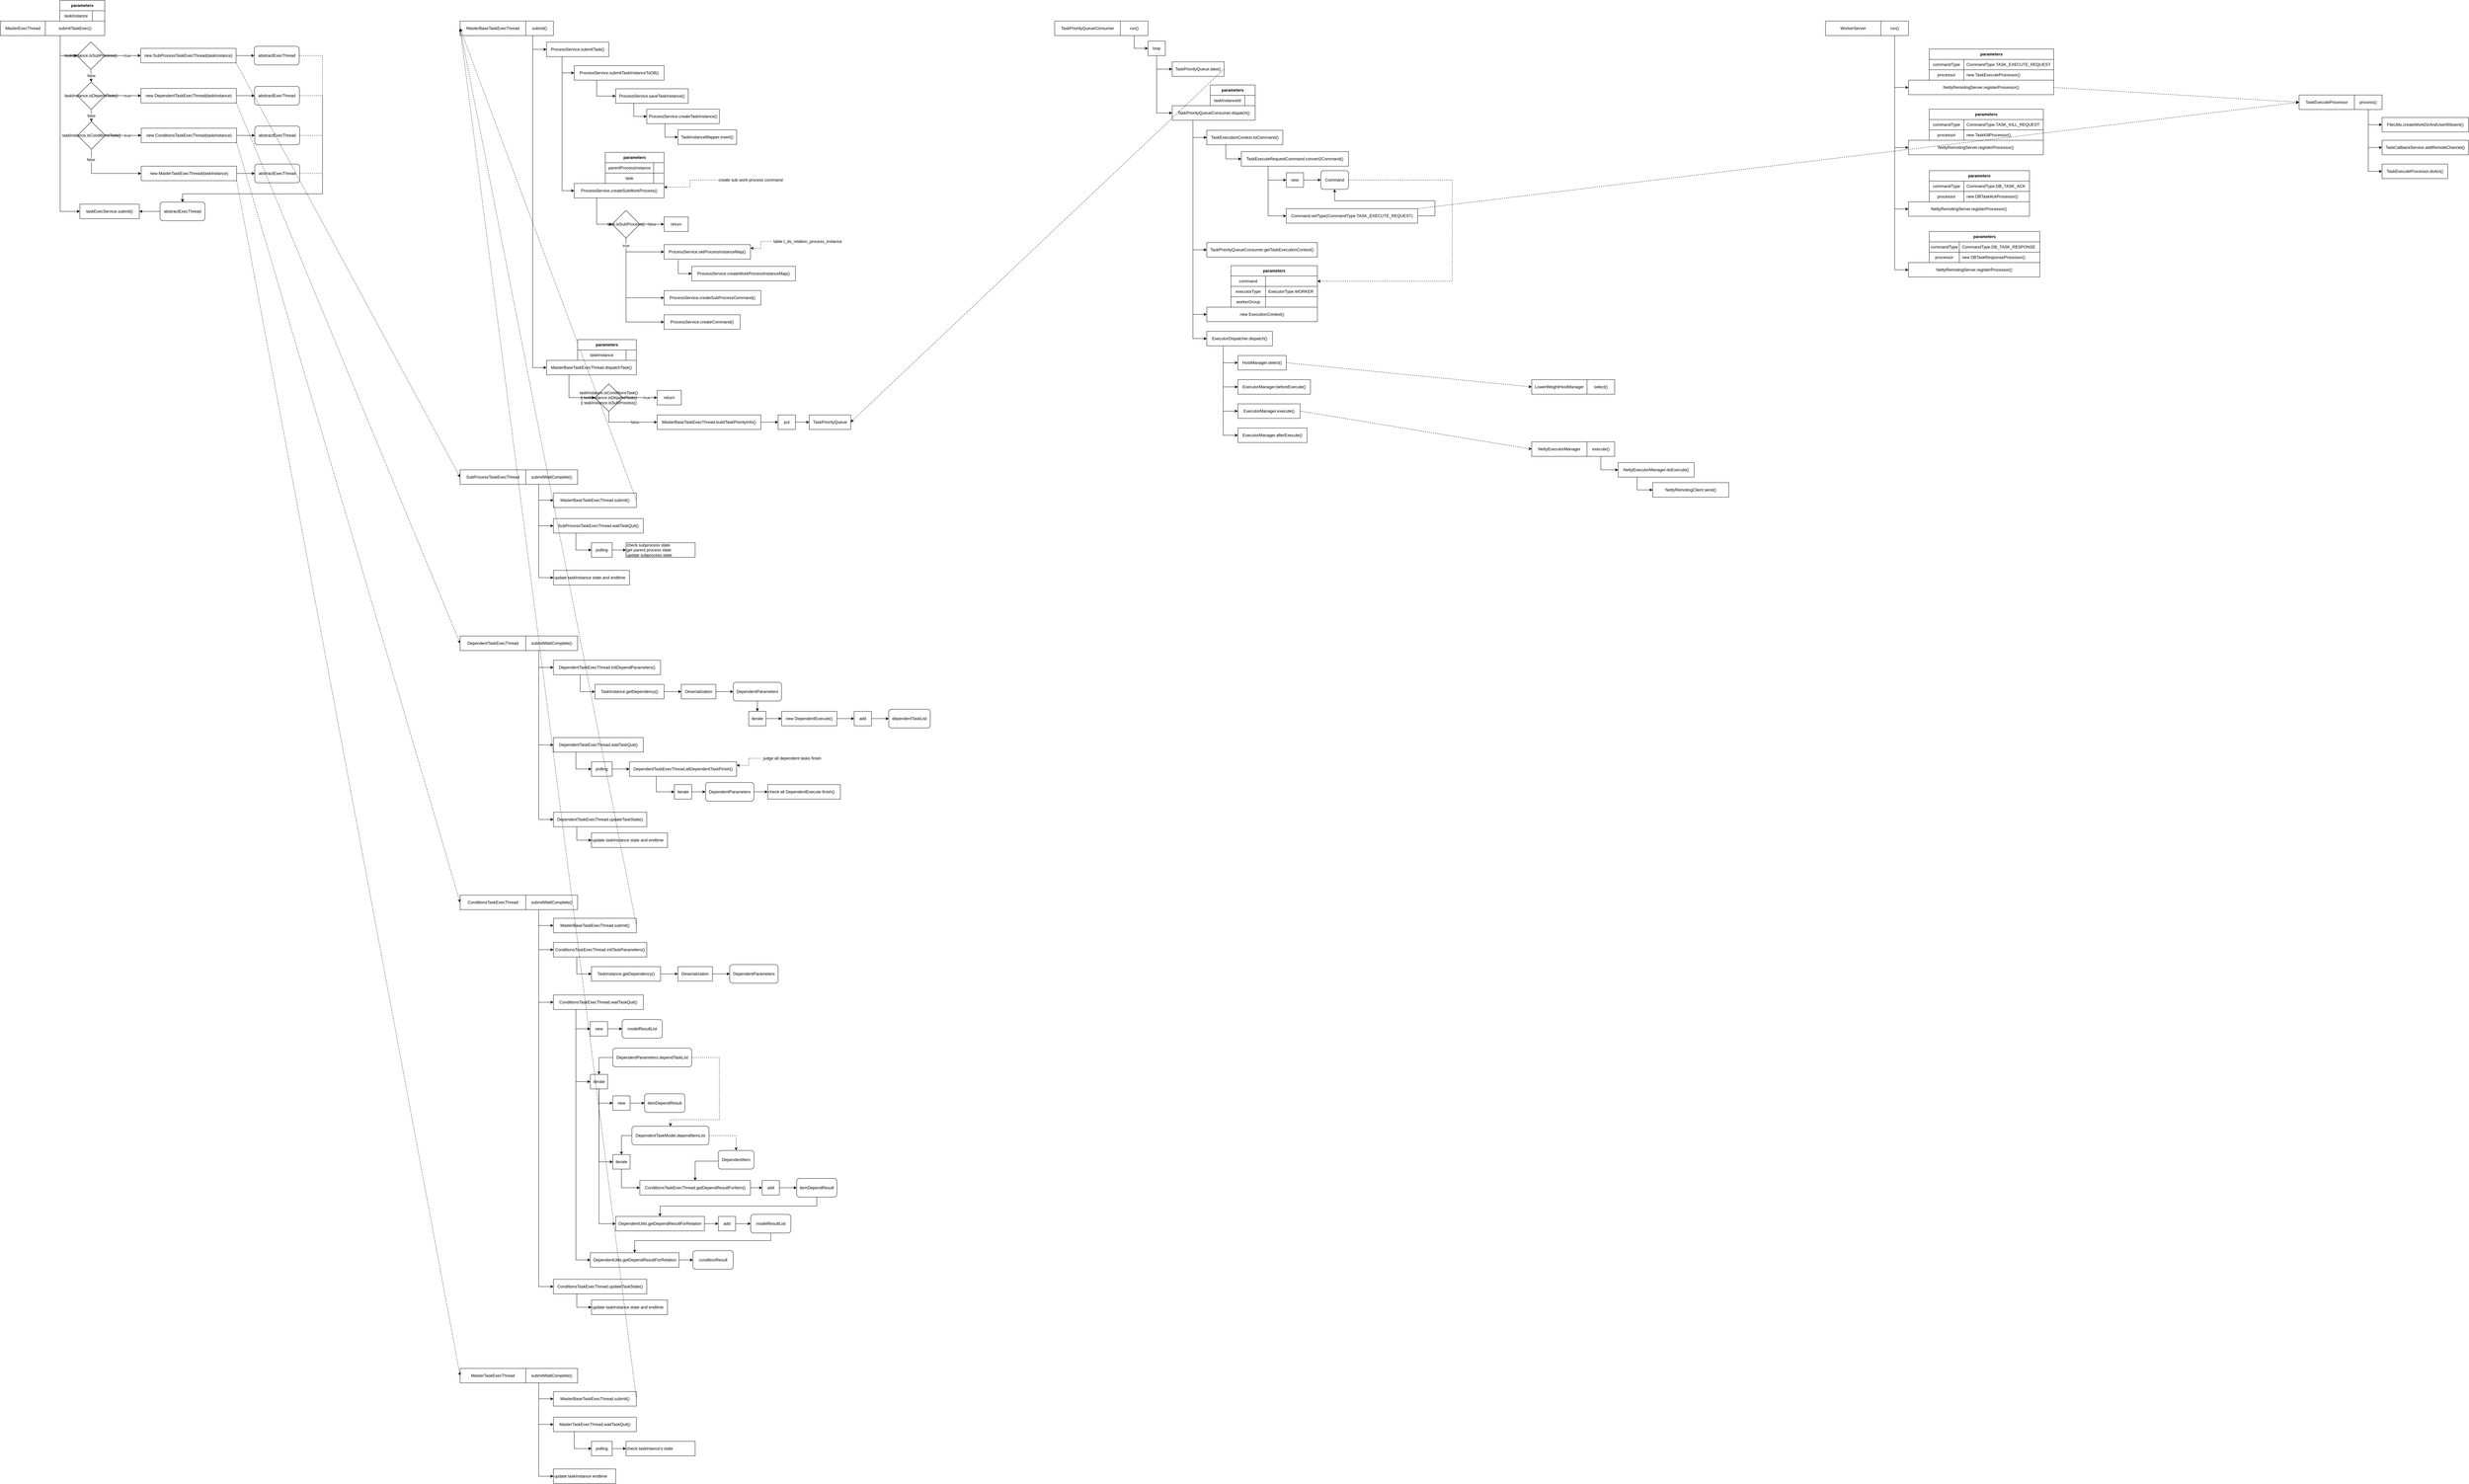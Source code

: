 <mxfile>
    <diagram id="2qA695B2ShTMCcvzxgT7" name="Page-1">
        <mxGraphModel dx="10067" dy="-15097" grid="1" gridSize="10" guides="1" tooltips="1" connect="1" arrows="1" fold="1" page="0" pageScale="1" pageWidth="827" pageHeight="1169" math="0" shadow="0">
            <root>
                <mxCell id="0"/>
                <mxCell id="1" parent="0"/>
                <mxCell id="83" style="edgeStyle=orthogonalEdgeStyle;rounded=0;orthogonalLoop=1;jettySize=auto;html=1;exitX=0.5;exitY=1;exitDx=0;exitDy=0;entryX=0;entryY=0.5;entryDx=0;entryDy=0;" parent="1" source="67" target="81" edge="1">
                    <mxGeometry relative="1" as="geometry"/>
                </mxCell>
                <mxCell id="86" style="edgeStyle=orthogonalEdgeStyle;rounded=0;orthogonalLoop=1;jettySize=auto;html=1;exitX=0.5;exitY=1;exitDx=0;exitDy=0;entryX=0;entryY=0.5;entryDx=0;entryDy=0;" parent="1" source="67" target="84" edge="1">
                    <mxGeometry relative="1" as="geometry"/>
                </mxCell>
                <mxCell id="2" style="edgeStyle=orthogonalEdgeStyle;rounded=0;orthogonalLoop=1;jettySize=auto;html=1;exitX=0.25;exitY=1;exitDx=0;exitDy=0;entryX=0;entryY=0.5;entryDx=0;entryDy=0;" parent="1" source="4" target="9" edge="1">
                    <mxGeometry relative="1" as="geometry"/>
                </mxCell>
                <mxCell id="3" style="edgeStyle=orthogonalEdgeStyle;rounded=0;orthogonalLoop=1;jettySize=auto;html=1;exitX=0.25;exitY=1;exitDx=0;exitDy=0;entryX=0;entryY=0.5;entryDx=0;entryDy=0;" parent="1" source="4" target="39" edge="1">
                    <mxGeometry relative="1" as="geometry"/>
                </mxCell>
                <mxCell id="4" value="submitTaskExec()" style="rounded=0;whiteSpace=wrap;html=1;" parent="1" vertex="1">
                    <mxGeometry x="-8050" y="16430" width="172" height="42" as="geometry"/>
                </mxCell>
                <mxCell id="5" value="MasterExecThread" style="rounded=0;whiteSpace=wrap;html=1;" parent="1" vertex="1">
                    <mxGeometry x="-8180" y="16430" width="130" height="42" as="geometry"/>
                </mxCell>
                <mxCell id="6" style="edgeStyle=orthogonalEdgeStyle;rounded=0;orthogonalLoop=1;jettySize=auto;html=1;entryX=0;entryY=0.5;entryDx=0;entryDy=0;" parent="1" source="9" target="17" edge="1">
                    <mxGeometry relative="1" as="geometry"/>
                </mxCell>
                <mxCell id="7" value="true" style="edgeLabel;html=1;align=center;verticalAlign=middle;resizable=0;points=[];" parent="6" vertex="1" connectable="0">
                    <mxGeometry x="0.237" relative="1" as="geometry">
                        <mxPoint as="offset"/>
                    </mxGeometry>
                </mxCell>
                <mxCell id="8" value="false" style="edgeStyle=orthogonalEdgeStyle;rounded=0;orthogonalLoop=1;jettySize=auto;html=1;exitX=0.5;exitY=1;exitDx=0;exitDy=0;entryX=0.5;entryY=0;entryDx=0;entryDy=0;" parent="1" source="9" target="21" edge="1">
                    <mxGeometry relative="1" as="geometry"/>
                </mxCell>
                <mxCell id="9" value="taskInstance.isSubProcess()" style="rhombus;whiteSpace=wrap;html=1;" parent="1" vertex="1">
                    <mxGeometry x="-7958" y="16490" width="80" height="80" as="geometry"/>
                </mxCell>
                <mxCell id="10" value="parameters" style="shape=table;html=1;whiteSpace=wrap;startSize=30;container=1;collapsible=0;childLayout=tableLayout;fixedRows=1;rowLines=0;fontStyle=1;align=center;" parent="1" vertex="1">
                    <mxGeometry x="-8008" y="16370" width="130" height="60" as="geometry"/>
                </mxCell>
                <mxCell id="11" value="" style="shape=partialRectangle;html=1;whiteSpace=wrap;collapsible=0;dropTarget=0;pointerEvents=0;fillColor=none;top=0;left=0;bottom=1;right=0;points=[[0,0.5],[1,0.5]];portConstraint=eastwest;" parent="10" vertex="1">
                    <mxGeometry y="30" width="130" height="30" as="geometry"/>
                </mxCell>
                <mxCell id="12" value="taskInstance" style="shape=partialRectangle;html=1;whiteSpace=wrap;connectable=0;fillColor=none;top=0;left=0;bottom=0;right=0;overflow=hidden;" parent="11" vertex="1">
                    <mxGeometry width="94" height="30" as="geometry"/>
                </mxCell>
                <mxCell id="13" value="" style="shape=partialRectangle;html=1;whiteSpace=wrap;connectable=0;fillColor=none;top=0;left=0;bottom=0;right=0;align=left;spacingLeft=6;overflow=hidden;" parent="11" vertex="1">
                    <mxGeometry x="94" width="36" height="30" as="geometry"/>
                </mxCell>
                <mxCell id="14" style="edgeStyle=orthogonalEdgeStyle;rounded=0;orthogonalLoop=1;jettySize=auto;html=1;entryX=0.5;entryY=0;entryDx=0;entryDy=0;dashed=1" parent="1" source="15" target="41" edge="1">
                    <mxGeometry relative="1" as="geometry">
                        <Array as="points">
                            <mxPoint x="-7248" y="16530"/>
                            <mxPoint x="-7248" y="16930"/>
                            <mxPoint x="-7653" y="16930"/>
                        </Array>
                    </mxGeometry>
                </mxCell>
                <mxCell id="15" value="abstractExecThread" style="rounded=1;whiteSpace=wrap;html=1;" parent="1" vertex="1">
                    <mxGeometry x="-7445.5" y="16503" width="130" height="54" as="geometry"/>
                </mxCell>
                <mxCell id="16" style="edgeStyle=orthogonalEdgeStyle;rounded=0;orthogonalLoop=1;jettySize=auto;html=1;entryX=0;entryY=0.5;entryDx=0;entryDy=0;" parent="1" source="17" target="15" edge="1">
                    <mxGeometry relative="1" as="geometry"/>
                </mxCell>
                <mxCell id="17" value="new SubProcessTaskExecThread(taskInstance)" style="rounded=0;whiteSpace=wrap;html=1;" parent="1" vertex="1">
                    <mxGeometry x="-7774" y="16509" width="276" height="42" as="geometry"/>
                </mxCell>
                <mxCell id="18" style="edgeStyle=orthogonalEdgeStyle;rounded=0;orthogonalLoop=1;jettySize=auto;html=1;entryX=0;entryY=0.5;entryDx=0;entryDy=0;" parent="1" source="21" target="25" edge="1">
                    <mxGeometry relative="1" as="geometry"/>
                </mxCell>
                <mxCell id="19" value="true" style="edgeLabel;html=1;align=center;verticalAlign=middle;resizable=0;points=[];" parent="18" vertex="1" connectable="0">
                    <mxGeometry x="0.237" relative="1" as="geometry">
                        <mxPoint as="offset"/>
                    </mxGeometry>
                </mxCell>
                <mxCell id="20" value="false" style="edgeStyle=orthogonalEdgeStyle;rounded=0;orthogonalLoop=1;jettySize=auto;html=1;entryX=0.5;entryY=0;entryDx=0;entryDy=0;" parent="1" source="21" target="30" edge="1">
                    <mxGeometry relative="1" as="geometry"/>
                </mxCell>
                <mxCell id="21" value="taskInstance.isDependTask()" style="rhombus;whiteSpace=wrap;html=1;" parent="1" vertex="1">
                    <mxGeometry x="-7957.25" y="16606" width="80" height="80" as="geometry"/>
                </mxCell>
                <mxCell id="22" style="edgeStyle=orthogonalEdgeStyle;rounded=0;orthogonalLoop=1;jettySize=auto;html=1;entryX=0.5;entryY=0;entryDx=0;entryDy=0;dashed=1" parent="1" source="23" target="41" edge="1">
                    <mxGeometry relative="1" as="geometry">
                        <Array as="points">
                            <mxPoint x="-7248" y="16646"/>
                            <mxPoint x="-7248" y="16930"/>
                            <mxPoint x="-7653" y="16930"/>
                        </Array>
                    </mxGeometry>
                </mxCell>
                <mxCell id="23" value="abstractExecThread" style="rounded=1;whiteSpace=wrap;html=1;" parent="1" vertex="1">
                    <mxGeometry x="-7444.75" y="16619" width="130" height="54" as="geometry"/>
                </mxCell>
                <mxCell id="24" style="edgeStyle=orthogonalEdgeStyle;rounded=0;orthogonalLoop=1;jettySize=auto;html=1;entryX=0;entryY=0.5;entryDx=0;entryDy=0;" parent="1" source="25" target="23" edge="1">
                    <mxGeometry relative="1" as="geometry"/>
                </mxCell>
                <mxCell id="25" value="new DependentTaskExecThread(taskInstance)" style="rounded=0;whiteSpace=wrap;html=1;" parent="1" vertex="1">
                    <mxGeometry x="-7773.25" y="16625" width="276" height="42" as="geometry"/>
                </mxCell>
                <mxCell id="26" style="edgeStyle=orthogonalEdgeStyle;rounded=0;orthogonalLoop=1;jettySize=auto;html=1;entryX=0;entryY=0.5;entryDx=0;entryDy=0;" parent="1" source="30" target="34" edge="1">
                    <mxGeometry relative="1" as="geometry"/>
                </mxCell>
                <mxCell id="27" value="true" style="edgeLabel;html=1;align=center;verticalAlign=middle;resizable=0;points=[];" parent="26" vertex="1" connectable="0">
                    <mxGeometry x="0.237" relative="1" as="geometry">
                        <mxPoint as="offset"/>
                    </mxGeometry>
                </mxCell>
                <mxCell id="28" style="edgeStyle=orthogonalEdgeStyle;rounded=0;orthogonalLoop=1;jettySize=auto;html=1;entryX=0;entryY=0.5;entryDx=0;entryDy=0;" parent="1" source="30" target="38" edge="1">
                    <mxGeometry relative="1" as="geometry">
                        <Array as="points">
                            <mxPoint x="-7916" y="16871"/>
                        </Array>
                    </mxGeometry>
                </mxCell>
                <mxCell id="29" value="false" style="edgeLabel;html=1;align=center;verticalAlign=middle;resizable=0;points=[];" parent="28" vertex="1" connectable="0">
                    <mxGeometry x="-0.856" y="-1" relative="1" as="geometry">
                        <mxPoint x="-0.5" y="14" as="offset"/>
                    </mxGeometry>
                </mxCell>
                <mxCell id="30" value="taskInstance.isConditionsTask()" style="rhombus;whiteSpace=wrap;html=1;" parent="1" vertex="1">
                    <mxGeometry x="-7956.5" y="16721" width="80" height="80" as="geometry"/>
                </mxCell>
                <mxCell id="31" style="edgeStyle=orthogonalEdgeStyle;rounded=0;orthogonalLoop=1;jettySize=auto;html=1;entryX=0.5;entryY=0;entryDx=0;entryDy=0;dashed=1" parent="1" source="32" target="41" edge="1">
                    <mxGeometry relative="1" as="geometry">
                        <Array as="points">
                            <mxPoint x="-7248" y="16761"/>
                            <mxPoint x="-7248" y="16930"/>
                            <mxPoint x="-7653" y="16930"/>
                        </Array>
                    </mxGeometry>
                </mxCell>
                <mxCell id="32" value="abstractExecThread" style="rounded=1;whiteSpace=wrap;html=1;" parent="1" vertex="1">
                    <mxGeometry x="-7444" y="16734" width="130" height="54" as="geometry"/>
                </mxCell>
                <mxCell id="33" style="edgeStyle=orthogonalEdgeStyle;rounded=0;orthogonalLoop=1;jettySize=auto;html=1;entryX=0;entryY=0.5;entryDx=0;entryDy=0;" parent="1" source="34" target="32" edge="1">
                    <mxGeometry relative="1" as="geometry"/>
                </mxCell>
                <mxCell id="34" value="new ConditionsTaskExecThread(taskInstance)" style="rounded=0;whiteSpace=wrap;html=1;" parent="1" vertex="1">
                    <mxGeometry x="-7772.5" y="16740" width="276" height="42" as="geometry"/>
                </mxCell>
                <mxCell id="35" style="edgeStyle=orthogonalEdgeStyle;rounded=0;orthogonalLoop=1;jettySize=auto;html=1;entryX=0.5;entryY=0;entryDx=0;entryDy=0;dashed=1" parent="1" source="36" target="41" edge="1">
                    <mxGeometry relative="1" as="geometry">
                        <Array as="points">
                            <mxPoint x="-7248" y="16871"/>
                            <mxPoint x="-7248" y="16930"/>
                            <mxPoint x="-7653" y="16930"/>
                        </Array>
                    </mxGeometry>
                </mxCell>
                <mxCell id="36" value="abstractExecThread" style="rounded=1;whiteSpace=wrap;html=1;" parent="1" vertex="1">
                    <mxGeometry x="-7444" y="16844" width="130" height="54" as="geometry"/>
                </mxCell>
                <mxCell id="37" style="edgeStyle=orthogonalEdgeStyle;rounded=0;orthogonalLoop=1;jettySize=auto;html=1;entryX=0;entryY=0.5;entryDx=0;entryDy=0;" parent="1" source="38" target="36" edge="1">
                    <mxGeometry relative="1" as="geometry"/>
                </mxCell>
                <mxCell id="38" value="new MasterTaskExecThread(taskInstance)" style="rounded=0;whiteSpace=wrap;html=1;" parent="1" vertex="1">
                    <mxGeometry x="-7772.5" y="16850" width="276" height="42" as="geometry"/>
                </mxCell>
                <mxCell id="39" value="taskExecService.submit()" style="rounded=0;whiteSpace=wrap;html=1;" parent="1" vertex="1">
                    <mxGeometry x="-7950.01" y="16960" width="172.01" height="42" as="geometry"/>
                </mxCell>
                <mxCell id="40" style="edgeStyle=orthogonalEdgeStyle;rounded=0;orthogonalLoop=1;jettySize=auto;html=1;entryX=1;entryY=0.5;entryDx=0;entryDy=0;" parent="1" source="41" target="39" edge="1">
                    <mxGeometry relative="1" as="geometry"/>
                </mxCell>
                <mxCell id="41" value="abstractExecThread" style="rounded=1;whiteSpace=wrap;html=1;" parent="1" vertex="1">
                    <mxGeometry x="-7718" y="16954" width="130" height="54" as="geometry"/>
                </mxCell>
                <mxCell id="47" style="edgeStyle=orthogonalEdgeStyle;rounded=0;orthogonalLoop=1;jettySize=auto;html=1;exitX=0.25;exitY=1;exitDx=0;exitDy=0;entryX=0;entryY=0.5;entryDx=0;entryDy=0;" parent="1" source="42" target="44" edge="1">
                    <mxGeometry relative="1" as="geometry"/>
                </mxCell>
                <mxCell id="113" style="edgeStyle=orthogonalEdgeStyle;rounded=0;orthogonalLoop=1;jettySize=auto;html=1;exitX=0.25;exitY=1;exitDx=0;exitDy=0;entryX=0;entryY=0.5;entryDx=0;entryDy=0;" parent="1" source="42" target="110" edge="1">
                    <mxGeometry relative="1" as="geometry"/>
                </mxCell>
                <mxCell id="141" style="edgeStyle=orthogonalEdgeStyle;rounded=0;orthogonalLoop=1;jettySize=auto;html=1;exitX=0.25;exitY=1;exitDx=0;exitDy=0;entryX=0;entryY=0.5;entryDx=0;entryDy=0;" parent="1" source="42" target="139" edge="1">
                    <mxGeometry relative="1" as="geometry"/>
                </mxCell>
                <mxCell id="42" value="submitWaitComplete()" style="rounded=0;whiteSpace=wrap;html=1;" parent="1" vertex="1">
                    <mxGeometry x="-6660" y="17729" width="150" height="42" as="geometry"/>
                </mxCell>
                <mxCell id="43" value="SubProcessTaskExecThread" style="rounded=0;whiteSpace=wrap;html=1;" parent="1" vertex="1">
                    <mxGeometry x="-6850" y="17729" width="190" height="42" as="geometry"/>
                </mxCell>
                <mxCell id="44" value="MasterBaseTaskExecThread.submit()" style="rounded=0;whiteSpace=wrap;html=1;" parent="1" vertex="1">
                    <mxGeometry x="-6580" y="17796" width="240" height="42" as="geometry"/>
                </mxCell>
                <mxCell id="51" style="edgeStyle=orthogonalEdgeStyle;rounded=0;orthogonalLoop=1;jettySize=auto;html=1;exitX=0.25;exitY=1;exitDx=0;exitDy=0;entryX=0;entryY=0.5;entryDx=0;entryDy=0;" parent="1" source="45" target="49" edge="1">
                    <mxGeometry relative="1" as="geometry"/>
                </mxCell>
                <mxCell id="90" style="edgeStyle=orthogonalEdgeStyle;rounded=0;orthogonalLoop=1;jettySize=auto;html=1;exitX=0.25;exitY=1;exitDx=0;exitDy=0;entryX=0;entryY=0.5;entryDx=0;entryDy=0;" parent="1" source="45" target="87" edge="1">
                    <mxGeometry relative="1" as="geometry"/>
                </mxCell>
                <mxCell id="45" value="submit()" style="rounded=0;whiteSpace=wrap;html=1;" parent="1" vertex="1">
                    <mxGeometry x="-6660" y="16430" width="80" height="42" as="geometry"/>
                </mxCell>
                <mxCell id="46" value="MasterBaseTaskExecThread" style="rounded=0;whiteSpace=wrap;html=1;" parent="1" vertex="1">
                    <mxGeometry x="-6850" y="16430" width="190" height="42" as="geometry"/>
                </mxCell>
                <mxCell id="54" style="edgeStyle=orthogonalEdgeStyle;rounded=0;orthogonalLoop=1;jettySize=auto;html=1;exitX=0.25;exitY=1;exitDx=0;exitDy=0;entryX=0;entryY=0.5;entryDx=0;entryDy=0;" parent="1" source="49" target="52" edge="1">
                    <mxGeometry relative="1" as="geometry"/>
                </mxCell>
                <mxCell id="57" style="edgeStyle=orthogonalEdgeStyle;rounded=0;orthogonalLoop=1;jettySize=auto;html=1;exitX=0.25;exitY=1;exitDx=0;exitDy=0;entryX=0;entryY=0.5;entryDx=0;entryDy=0;" parent="1" source="49" target="55" edge="1">
                    <mxGeometry relative="1" as="geometry"/>
                </mxCell>
                <mxCell id="49" value="ProcessService.submitTask()" style="rounded=0;whiteSpace=wrap;html=1;" parent="1" vertex="1">
                    <mxGeometry x="-6600" y="16491" width="180" height="42" as="geometry"/>
                </mxCell>
                <mxCell id="213" style="edgeStyle=orthogonalEdgeStyle;rounded=0;orthogonalLoop=1;jettySize=auto;html=1;exitX=0.25;exitY=1;exitDx=0;exitDy=0;entryX=0;entryY=0.5;entryDx=0;entryDy=0;" parent="1" source="52" target="211" edge="1">
                    <mxGeometry relative="1" as="geometry"/>
                </mxCell>
                <mxCell id="52" value="ProcessService.submitTaskInstanceToDB()" style="rounded=0;whiteSpace=wrap;html=1;" parent="1" vertex="1">
                    <mxGeometry x="-6520" y="16559" width="260" height="42" as="geometry"/>
                </mxCell>
                <mxCell id="68" style="edgeStyle=orthogonalEdgeStyle;rounded=0;orthogonalLoop=1;jettySize=auto;html=1;exitX=0.25;exitY=1;exitDx=0;exitDy=0;entryX=0;entryY=0.5;entryDx=0;entryDy=0;" parent="1" source="55" target="67" edge="1">
                    <mxGeometry relative="1" as="geometry"/>
                </mxCell>
                <mxCell id="55" value="ProcessService.createSubWorkProcess()" style="rounded=0;whiteSpace=wrap;html=1;" parent="1" vertex="1">
                    <mxGeometry x="-6520" y="16900" width="260" height="42" as="geometry"/>
                </mxCell>
                <mxCell id="59" style="edgeStyle=orthogonalEdgeStyle;rounded=0;orthogonalLoop=1;jettySize=auto;html=1;entryX=1;entryY=0.25;entryDx=0;entryDy=0;dashed=1" parent="1" source="58" target="55" edge="1">
                    <mxGeometry relative="1" as="geometry"/>
                </mxCell>
                <mxCell id="58" value="create sub work process command" style="text;html=1;align=center;verticalAlign=middle;resizable=0;points=[];autosize=1;" parent="1" vertex="1">
                    <mxGeometry x="-6110" y="16880" width="200" height="20" as="geometry"/>
                </mxCell>
                <mxCell id="60" value="parameters" style="shape=table;html=1;whiteSpace=wrap;startSize=30;container=1;collapsible=0;childLayout=tableLayout;fixedRows=1;rowLines=0;fontStyle=1;align=center;" parent="1" vertex="1">
                    <mxGeometry x="-6430" y="16810" width="170" height="90" as="geometry"/>
                </mxCell>
                <mxCell id="61" value="" style="shape=partialRectangle;html=1;whiteSpace=wrap;collapsible=0;dropTarget=0;pointerEvents=0;fillColor=none;top=0;left=0;bottom=1;right=0;points=[[0,0.5],[1,0.5]];portConstraint=eastwest;" parent="60" vertex="1">
                    <mxGeometry y="30" width="170" height="30" as="geometry"/>
                </mxCell>
                <mxCell id="62" value="parentProcessInstance" style="shape=partialRectangle;html=1;whiteSpace=wrap;connectable=0;fillColor=none;top=0;left=0;bottom=0;right=0;overflow=hidden;" parent="61" vertex="1">
                    <mxGeometry width="140" height="30" as="geometry"/>
                </mxCell>
                <mxCell id="63" value="" style="shape=partialRectangle;html=1;whiteSpace=wrap;connectable=0;fillColor=none;top=0;left=0;bottom=0;right=0;align=left;spacingLeft=6;overflow=hidden;" parent="61" vertex="1">
                    <mxGeometry x="140" width="30" height="30" as="geometry"/>
                </mxCell>
                <mxCell id="64" value="" style="shape=partialRectangle;html=1;whiteSpace=wrap;collapsible=0;dropTarget=0;pointerEvents=0;fillColor=none;top=0;left=0;bottom=1;right=0;points=[[0,0.5],[1,0.5]];portConstraint=eastwest;" parent="60" vertex="1">
                    <mxGeometry y="60" width="170" height="30" as="geometry"/>
                </mxCell>
                <mxCell id="65" value="task" style="shape=partialRectangle;html=1;whiteSpace=wrap;connectable=0;fillColor=none;top=0;left=0;bottom=0;right=0;overflow=hidden;" parent="64" vertex="1">
                    <mxGeometry width="140" height="30" as="geometry"/>
                </mxCell>
                <mxCell id="66" value="" style="shape=partialRectangle;html=1;whiteSpace=wrap;connectable=0;fillColor=none;top=0;left=0;bottom=0;right=0;align=left;spacingLeft=6;overflow=hidden;" parent="64" vertex="1">
                    <mxGeometry x="140" width="30" height="30" as="geometry"/>
                </mxCell>
                <mxCell id="71" value="false" style="edgeStyle=orthogonalEdgeStyle;rounded=0;orthogonalLoop=1;jettySize=auto;html=1;" parent="1" source="67" target="70" edge="1">
                    <mxGeometry relative="1" as="geometry"/>
                </mxCell>
                <mxCell id="75" value="true" style="edgeStyle=orthogonalEdgeStyle;rounded=0;orthogonalLoop=1;jettySize=auto;html=1;entryX=0;entryY=0.5;entryDx=0;entryDy=0;exitX=0.5;exitY=1;exitDx=0;exitDy=0;" parent="1" source="67" target="73" edge="1">
                    <mxGeometry x="-0.707" relative="1" as="geometry">
                        <mxPoint x="-6370" y="17077" as="sourcePoint"/>
                        <Array as="points">
                            <mxPoint x="-6370" y="17098"/>
                        </Array>
                        <mxPoint as="offset"/>
                    </mxGeometry>
                </mxCell>
                <mxCell id="67" value="task.isSubProcess()" style="rhombus;whiteSpace=wrap;html=1;" parent="1" vertex="1">
                    <mxGeometry x="-6410" y="16978" width="80" height="80" as="geometry"/>
                </mxCell>
                <mxCell id="70" value="return" style="rounded=0;whiteSpace=wrap;html=1;" parent="1" vertex="1">
                    <mxGeometry x="-6260" y="16997" width="70" height="42" as="geometry"/>
                </mxCell>
                <mxCell id="80" style="edgeStyle=orthogonalEdgeStyle;rounded=0;orthogonalLoop=1;jettySize=auto;html=1;entryX=0;entryY=0.5;entryDx=0;entryDy=0;exitX=0.164;exitY=1.048;exitDx=0;exitDy=0;exitPerimeter=0;" parent="1" source="73" target="78" edge="1">
                    <mxGeometry relative="1" as="geometry">
                        <mxPoint x="-6370" y="17079" as="sourcePoint"/>
                        <Array as="points">
                            <mxPoint x="-6219" y="17161"/>
                        </Array>
                    </mxGeometry>
                </mxCell>
                <mxCell id="73" value="ProcessService.setProcessInstanceMap()" style="rounded=0;whiteSpace=wrap;html=1;" parent="1" vertex="1">
                    <mxGeometry x="-6260" y="17077" width="250" height="42" as="geometry"/>
                </mxCell>
                <mxCell id="77" style="edgeStyle=orthogonalEdgeStyle;rounded=0;orthogonalLoop=1;jettySize=auto;html=1;entryX=1;entryY=0.25;entryDx=0;entryDy=0;dashed=1" parent="1" source="76" target="73" edge="1">
                    <mxGeometry relative="1" as="geometry"/>
                </mxCell>
                <mxCell id="76" value="table t_ds_relation_process_instance" style="text;html=1;align=center;verticalAlign=middle;resizable=0;points=[];autosize=1;" parent="1" vertex="1">
                    <mxGeometry x="-5950" y="17058" width="210" height="20" as="geometry"/>
                </mxCell>
                <mxCell id="78" value="ProcessService.createWorkProcessInstanceMap()" style="rounded=0;whiteSpace=wrap;html=1;" parent="1" vertex="1">
                    <mxGeometry x="-6180" y="17140" width="300" height="42" as="geometry"/>
                </mxCell>
                <mxCell id="81" value="ProcessService.createSubProcessCommand()" style="rounded=0;whiteSpace=wrap;html=1;" parent="1" vertex="1">
                    <mxGeometry x="-6260" y="17210" width="280" height="42" as="geometry"/>
                </mxCell>
                <mxCell id="84" value="ProcessService.createCommand()" style="rounded=0;whiteSpace=wrap;html=1;" parent="1" vertex="1">
                    <mxGeometry x="-6260" y="17280" width="220" height="42" as="geometry"/>
                </mxCell>
                <mxCell id="99" style="edgeStyle=orthogonalEdgeStyle;rounded=0;orthogonalLoop=1;jettySize=auto;html=1;exitX=0.25;exitY=1;exitDx=0;exitDy=0;entryX=0;entryY=0.5;entryDx=0;entryDy=0;" parent="1" source="87" target="98" edge="1">
                    <mxGeometry relative="1" as="geometry"/>
                </mxCell>
                <mxCell id="87" value="MasterBaseTaskExecThread.dispatchTask()" style="rounded=0;whiteSpace=wrap;html=1;" parent="1" vertex="1">
                    <mxGeometry x="-6600" y="17412" width="260" height="42" as="geometry"/>
                </mxCell>
                <mxCell id="48" style="rounded=0;orthogonalLoop=1;jettySize=auto;html=1;exitX=1;exitY=0.5;exitDx=0;exitDy=0;entryX=0;entryY=0.5;entryDx=0;entryDy=0;dashed=1" parent="1" source="44" target="46" edge="1">
                    <mxGeometry relative="1" as="geometry"/>
                </mxCell>
                <mxCell id="91" value="parameters" style="shape=table;html=1;whiteSpace=wrap;startSize=30;container=1;collapsible=0;childLayout=tableLayout;fixedRows=1;rowLines=0;fontStyle=1;align=center;" parent="1" vertex="1">
                    <mxGeometry x="-6510" y="17352" width="170" height="60" as="geometry"/>
                </mxCell>
                <mxCell id="92" value="" style="shape=partialRectangle;html=1;whiteSpace=wrap;collapsible=0;dropTarget=0;pointerEvents=0;fillColor=none;top=0;left=0;bottom=1;right=0;points=[[0,0.5],[1,0.5]];portConstraint=eastwest;" parent="91" vertex="1">
                    <mxGeometry y="30" width="170" height="30" as="geometry"/>
                </mxCell>
                <mxCell id="93" value="taskInstance" style="shape=partialRectangle;html=1;whiteSpace=wrap;connectable=0;fillColor=none;top=0;left=0;bottom=0;right=0;overflow=hidden;" parent="92" vertex="1">
                    <mxGeometry width="140" height="30" as="geometry"/>
                </mxCell>
                <mxCell id="94" value="" style="shape=partialRectangle;html=1;whiteSpace=wrap;connectable=0;fillColor=none;top=0;left=0;bottom=0;right=0;align=left;spacingLeft=6;overflow=hidden;" parent="92" vertex="1">
                    <mxGeometry x="140" width="30" height="30" as="geometry"/>
                </mxCell>
                <mxCell id="101" value="true" style="edgeStyle=orthogonalEdgeStyle;rounded=0;orthogonalLoop=1;jettySize=auto;html=1;" parent="1" source="98" target="100" edge="1">
                    <mxGeometry x="0.4" relative="1" as="geometry">
                        <mxPoint as="offset"/>
                    </mxGeometry>
                </mxCell>
                <mxCell id="104" style="edgeStyle=orthogonalEdgeStyle;rounded=0;orthogonalLoop=1;jettySize=auto;html=1;entryX=0;entryY=0.5;entryDx=0;entryDy=0;exitX=0.5;exitY=1;exitDx=0;exitDy=0;" parent="1" source="98" target="102" edge="1">
                    <mxGeometry relative="1" as="geometry">
                        <Array as="points">
                            <mxPoint x="-6420" y="17591"/>
                        </Array>
                    </mxGeometry>
                </mxCell>
                <mxCell id="106" value="false" style="edgeLabel;html=1;align=center;verticalAlign=middle;resizable=0;points=[];" parent="104" vertex="1" connectable="0">
                    <mxGeometry x="-0.13" y="-1" relative="1" as="geometry">
                        <mxPoint x="32" y="-1" as="offset"/>
                    </mxGeometry>
                </mxCell>
                <mxCell id="98" value="taskInstance.isConditionsTask() || taskInstance.isDependTask() || taskInstance.isSubProcess()" style="rhombus;whiteSpace=wrap;html=1;" parent="1" vertex="1">
                    <mxGeometry x="-6460" y="17480" width="80" height="80" as="geometry"/>
                </mxCell>
                <mxCell id="100" value="return" style="rounded=0;whiteSpace=wrap;html=1;" parent="1" vertex="1">
                    <mxGeometry x="-6280" y="17499" width="70" height="42" as="geometry"/>
                </mxCell>
                <mxCell id="107" style="edgeStyle=orthogonalEdgeStyle;rounded=0;orthogonalLoop=1;jettySize=auto;html=1;" parent="1" source="102" target="105" edge="1">
                    <mxGeometry relative="1" as="geometry"/>
                </mxCell>
                <mxCell id="102" value="MasterBaseTaskExecThread.buildTaskPriorityInfo()" style="rounded=0;whiteSpace=wrap;html=1;" parent="1" vertex="1">
                    <mxGeometry x="-6280" y="17570" width="300" height="42" as="geometry"/>
                </mxCell>
                <mxCell id="109" value="" style="edgeStyle=orthogonalEdgeStyle;rounded=0;orthogonalLoop=1;jettySize=auto;html=1;" parent="1" source="105" target="108" edge="1">
                    <mxGeometry relative="1" as="geometry"/>
                </mxCell>
                <mxCell id="105" value="put" style="rounded=0;whiteSpace=wrap;html=1;" parent="1" vertex="1">
                    <mxGeometry x="-5930" y="17570" width="50" height="42" as="geometry"/>
                </mxCell>
                <mxCell id="108" value="TaskPriorityQueue" style="rounded=0;whiteSpace=wrap;html=1;" parent="1" vertex="1">
                    <mxGeometry x="-5840" y="17570" width="120" height="42" as="geometry"/>
                </mxCell>
                <mxCell id="133" style="edgeStyle=orthogonalEdgeStyle;rounded=0;orthogonalLoop=1;jettySize=auto;html=1;exitX=0.25;exitY=1;exitDx=0;exitDy=0;entryX=0;entryY=0.5;entryDx=0;entryDy=0;" parent="1" source="110" target="129" edge="1">
                    <mxGeometry relative="1" as="geometry"/>
                </mxCell>
                <mxCell id="110" value="SubProcessTaskExecThread.waitTaskQuit()" style="rounded=0;whiteSpace=wrap;html=1;" parent="1" vertex="1">
                    <mxGeometry x="-6580" y="17870" width="260" height="42" as="geometry"/>
                </mxCell>
                <mxCell id="124" value="&lt;span&gt;check subprocess state&lt;br&gt;get parent process state&lt;br&gt;update subprocess state&lt;/span&gt;" style="rounded=0;whiteSpace=wrap;html=1;align=left" parent="1" vertex="1">
                    <mxGeometry x="-6370" y="17940" width="200" height="42" as="geometry"/>
                </mxCell>
                <mxCell id="134" style="edgeStyle=orthogonalEdgeStyle;rounded=0;orthogonalLoop=1;jettySize=auto;html=1;" parent="1" source="129" target="124" edge="1">
                    <mxGeometry relative="1" as="geometry"/>
                </mxCell>
                <mxCell id="129" value="polling" style="rounded=0;whiteSpace=wrap;html=1;" parent="1" vertex="1">
                    <mxGeometry x="-6470" y="17940" width="60" height="42" as="geometry"/>
                </mxCell>
                <mxCell id="139" value="update taskInstance state and endtime" style="rounded=0;whiteSpace=wrap;html=1;align=left" parent="1" vertex="1">
                    <mxGeometry x="-6580" y="18020" width="220" height="42" as="geometry"/>
                </mxCell>
                <mxCell id="142" style="rounded=0;orthogonalLoop=1;jettySize=auto;html=1;entryX=0;entryY=0.5;entryDx=0;entryDy=0;exitX=1;exitY=1;exitDx=0;exitDy=0;dashed=1" parent="1" source="17" target="43" edge="1">
                    <mxGeometry relative="1" as="geometry"/>
                </mxCell>
                <mxCell id="144" style="edgeStyle=orthogonalEdgeStyle;rounded=0;orthogonalLoop=1;jettySize=auto;html=1;exitX=0.25;exitY=1;exitDx=0;exitDy=0;entryX=0;entryY=0.5;entryDx=0;entryDy=0;" parent="1" source="146" target="150" edge="1">
                    <mxGeometry relative="1" as="geometry"/>
                </mxCell>
                <mxCell id="145" style="edgeStyle=orthogonalEdgeStyle;rounded=0;orthogonalLoop=1;jettySize=auto;html=1;exitX=0.25;exitY=1;exitDx=0;exitDy=0;entryX=0;entryY=0.5;entryDx=0;entryDy=0;" parent="1" source="146" target="194" edge="1">
                    <mxGeometry relative="1" as="geometry"/>
                </mxCell>
                <mxCell id="166" style="edgeStyle=orthogonalEdgeStyle;rounded=0;orthogonalLoop=1;jettySize=auto;html=1;exitX=0.25;exitY=1;exitDx=0;exitDy=0;entryX=0;entryY=0.5;entryDx=0;entryDy=0;" parent="1" source="146" target="163" edge="1">
                    <mxGeometry relative="1" as="geometry"/>
                </mxCell>
                <mxCell id="146" value="submitWaitComplete()" style="rounded=0;whiteSpace=wrap;html=1;" parent="1" vertex="1">
                    <mxGeometry x="-6660" y="18210" width="150" height="42" as="geometry"/>
                </mxCell>
                <mxCell id="147" value="DependentTaskExecThread" style="rounded=0;whiteSpace=wrap;html=1;" parent="1" vertex="1">
                    <mxGeometry x="-6850" y="18210" width="190" height="42" as="geometry"/>
                </mxCell>
                <mxCell id="149" style="edgeStyle=orthogonalEdgeStyle;rounded=0;orthogonalLoop=1;jettySize=auto;html=1;exitX=0.25;exitY=1;exitDx=0;exitDy=0;entryX=0;entryY=0.5;entryDx=0;entryDy=0;" parent="1" source="150" target="153" edge="1">
                    <mxGeometry relative="1" as="geometry"/>
                </mxCell>
                <mxCell id="150" value="DependentTaskExecThread.waitTaskQuit()" style="rounded=0;whiteSpace=wrap;html=1;" parent="1" vertex="1">
                    <mxGeometry x="-6580" y="18504" width="260" height="42" as="geometry"/>
                </mxCell>
                <mxCell id="158" style="edgeStyle=orthogonalEdgeStyle;rounded=0;orthogonalLoop=1;jettySize=auto;html=1;entryX=0;entryY=0.5;entryDx=0;entryDy=0;" parent="1" source="153" target="155" edge="1">
                    <mxGeometry relative="1" as="geometry"/>
                </mxCell>
                <mxCell id="153" value="polling" style="rounded=0;whiteSpace=wrap;html=1;" parent="1" vertex="1">
                    <mxGeometry x="-6470" y="18574" width="60" height="42" as="geometry"/>
                </mxCell>
                <mxCell id="154" value="update taskInstance state and endtime" style="rounded=0;whiteSpace=wrap;html=1;align=left" parent="1" vertex="1">
                    <mxGeometry x="-6470" y="18780" width="220" height="42" as="geometry"/>
                </mxCell>
                <mxCell id="187" style="edgeStyle=orthogonalEdgeStyle;rounded=0;orthogonalLoop=1;jettySize=auto;html=1;exitX=0.25;exitY=1;exitDx=0;exitDy=0;entryX=0;entryY=0.5;entryDx=0;entryDy=0;" parent="1" source="155" target="186" edge="1">
                    <mxGeometry relative="1" as="geometry"/>
                </mxCell>
                <mxCell id="155" value="DependentTaskExecThread.allDependentTaskFinish()" style="rounded=0;whiteSpace=wrap;html=1;" parent="1" vertex="1">
                    <mxGeometry x="-6360" y="18574" width="310" height="42" as="geometry"/>
                </mxCell>
                <mxCell id="160" style="edgeStyle=orthogonalEdgeStyle;rounded=0;orthogonalLoop=1;jettySize=auto;html=1;entryX=1;entryY=0.25;entryDx=0;entryDy=0;dashed=1" parent="1" source="159" target="155" edge="1">
                    <mxGeometry relative="1" as="geometry"/>
                </mxCell>
                <mxCell id="159" value="judge all dependent tasks finish" style="text;html=1;align=center;verticalAlign=middle;resizable=0;points=[];autosize=1;" parent="1" vertex="1">
                    <mxGeometry x="-5980" y="18554" width="180" height="20" as="geometry"/>
                </mxCell>
                <mxCell id="169" style="edgeStyle=orthogonalEdgeStyle;rounded=0;orthogonalLoop=1;jettySize=auto;html=1;exitX=0.25;exitY=1;exitDx=0;exitDy=0;entryX=0;entryY=0.5;entryDx=0;entryDy=0;" parent="1" source="163" target="167" edge="1">
                    <mxGeometry relative="1" as="geometry"/>
                </mxCell>
                <mxCell id="163" value="DependentTaskExecThread.initDependParameters()" style="rounded=0;whiteSpace=wrap;html=1;" parent="1" vertex="1">
                    <mxGeometry x="-6580" y="18280" width="310" height="42" as="geometry"/>
                </mxCell>
                <mxCell id="173" value="" style="edgeStyle=orthogonalEdgeStyle;rounded=0;orthogonalLoop=1;jettySize=auto;html=1;" parent="1" source="167" target="172" edge="1">
                    <mxGeometry relative="1" as="geometry"/>
                </mxCell>
                <mxCell id="167" value="TaskInstance.getDependency()" style="rounded=0;whiteSpace=wrap;html=1" parent="1" vertex="1">
                    <mxGeometry x="-6460" y="18350" width="200" height="42" as="geometry"/>
                </mxCell>
                <mxCell id="177" style="edgeStyle=orthogonalEdgeStyle;rounded=0;orthogonalLoop=1;jettySize=auto;html=1;" parent="1" source="172" target="176" edge="1">
                    <mxGeometry relative="1" as="geometry"/>
                </mxCell>
                <mxCell id="172" value="Deserialization" style="rounded=0;whiteSpace=wrap;html=1" parent="1" vertex="1">
                    <mxGeometry x="-6210" y="18350" width="100" height="42" as="geometry"/>
                </mxCell>
                <mxCell id="179" style="edgeStyle=orthogonalEdgeStyle;rounded=0;orthogonalLoop=1;jettySize=auto;html=1;" parent="1" source="176" target="178" edge="1">
                    <mxGeometry relative="1" as="geometry"/>
                </mxCell>
                <mxCell id="176" value="DependentParameters" style="rounded=1;whiteSpace=wrap;html=1;" parent="1" vertex="1">
                    <mxGeometry x="-6060" y="18344" width="140" height="54" as="geometry"/>
                </mxCell>
                <mxCell id="181" value="" style="edgeStyle=orthogonalEdgeStyle;rounded=0;orthogonalLoop=1;jettySize=auto;html=1;" parent="1" source="178" target="180" edge="1">
                    <mxGeometry relative="1" as="geometry"/>
                </mxCell>
                <mxCell id="178" value="iterate" style="rounded=0;whiteSpace=wrap;html=1" parent="1" vertex="1">
                    <mxGeometry x="-6015" y="18428" width="50" height="42" as="geometry"/>
                </mxCell>
                <mxCell id="183" value="" style="edgeStyle=orthogonalEdgeStyle;rounded=0;orthogonalLoop=1;jettySize=auto;html=1;" parent="1" source="180" target="182" edge="1">
                    <mxGeometry relative="1" as="geometry"/>
                </mxCell>
                <mxCell id="180" value="new&amp;nbsp;DependentExecute()" style="rounded=0;whiteSpace=wrap;html=1" parent="1" vertex="1">
                    <mxGeometry x="-5920" y="18428" width="160" height="42" as="geometry"/>
                </mxCell>
                <mxCell id="185" style="edgeStyle=orthogonalEdgeStyle;rounded=0;orthogonalLoop=1;jettySize=auto;html=1;" parent="1" source="182" target="184" edge="1">
                    <mxGeometry relative="1" as="geometry"/>
                </mxCell>
                <mxCell id="182" value="add" style="rounded=0;whiteSpace=wrap;html=1" parent="1" vertex="1">
                    <mxGeometry x="-5710" y="18428" width="50" height="42" as="geometry"/>
                </mxCell>
                <mxCell id="184" value="dependentTaskList" style="rounded=1;whiteSpace=wrap;html=1;" parent="1" vertex="1">
                    <mxGeometry x="-5610" y="18422" width="120" height="54" as="geometry"/>
                </mxCell>
                <mxCell id="189" style="edgeStyle=orthogonalEdgeStyle;rounded=0;orthogonalLoop=1;jettySize=auto;html=1;" parent="1" source="186" target="188" edge="1">
                    <mxGeometry relative="1" as="geometry"/>
                </mxCell>
                <mxCell id="186" value="iterate" style="rounded=0;whiteSpace=wrap;html=1" parent="1" vertex="1">
                    <mxGeometry x="-6230" y="18640" width="50" height="42" as="geometry"/>
                </mxCell>
                <mxCell id="193" style="edgeStyle=orthogonalEdgeStyle;rounded=0;orthogonalLoop=1;jettySize=auto;html=1;entryX=0;entryY=0.5;entryDx=0;entryDy=0;" parent="1" source="188" target="190" edge="1">
                    <mxGeometry relative="1" as="geometry"/>
                </mxCell>
                <mxCell id="188" value="DependentParameters" style="rounded=1;whiteSpace=wrap;html=1;" parent="1" vertex="1">
                    <mxGeometry x="-6140" y="18634" width="140" height="54" as="geometry"/>
                </mxCell>
                <mxCell id="190" value="check all DependentExecute.finish()" style="rounded=0;whiteSpace=wrap;html=1;align=left" parent="1" vertex="1">
                    <mxGeometry x="-5960" y="18640" width="210" height="42" as="geometry"/>
                </mxCell>
                <mxCell id="196" style="edgeStyle=orthogonalEdgeStyle;rounded=0;orthogonalLoop=1;jettySize=auto;html=1;exitX=0.25;exitY=1;exitDx=0;exitDy=0;entryX=0;entryY=0.5;entryDx=0;entryDy=0;" parent="1" source="194" target="154" edge="1">
                    <mxGeometry relative="1" as="geometry"/>
                </mxCell>
                <mxCell id="194" value="DependentTaskExecThread.updateTaskState()" style="rounded=0;whiteSpace=wrap;html=1;" parent="1" vertex="1">
                    <mxGeometry x="-6580" y="18720" width="270" height="42" as="geometry"/>
                </mxCell>
                <mxCell id="197" style="rounded=0;orthogonalLoop=1;jettySize=auto;html=1;entryX=0;entryY=0.5;entryDx=0;entryDy=0;dashed=1;exitX=1;exitY=1;exitDx=0;exitDy=0;" parent="1" source="25" target="147" edge="1">
                    <mxGeometry relative="1" as="geometry"/>
                </mxCell>
                <mxCell id="198" style="edgeStyle=orthogonalEdgeStyle;rounded=0;orthogonalLoop=1;jettySize=auto;html=1;exitX=0.25;exitY=1;exitDx=0;exitDy=0;entryX=0;entryY=0.5;entryDx=0;entryDy=0;" parent="1" source="201" target="203" edge="1">
                    <mxGeometry relative="1" as="geometry"/>
                </mxCell>
                <mxCell id="199" style="edgeStyle=orthogonalEdgeStyle;rounded=0;orthogonalLoop=1;jettySize=auto;html=1;exitX=0.25;exitY=1;exitDx=0;exitDy=0;entryX=0;entryY=0.5;entryDx=0;entryDy=0;" parent="1" source="201" target="205" edge="1">
                    <mxGeometry relative="1" as="geometry"/>
                </mxCell>
                <mxCell id="238" style="edgeStyle=orthogonalEdgeStyle;rounded=0;orthogonalLoop=1;jettySize=auto;html=1;exitX=0.25;exitY=1;exitDx=0;exitDy=0;entryX=0;entryY=0.5;entryDx=0;entryDy=0;" parent="1" source="201" target="224" edge="1">
                    <mxGeometry relative="1" as="geometry"/>
                </mxCell>
                <mxCell id="242" style="edgeStyle=orthogonalEdgeStyle;rounded=0;orthogonalLoop=1;jettySize=auto;html=1;exitX=0.25;exitY=1;exitDx=0;exitDy=0;entryX=0;entryY=0.5;entryDx=0;entryDy=0;" parent="1" source="201" target="241" edge="1">
                    <mxGeometry relative="1" as="geometry"/>
                </mxCell>
                <mxCell id="201" value="submitWaitComplete()" style="rounded=0;whiteSpace=wrap;html=1;" parent="1" vertex="1">
                    <mxGeometry x="-6660" y="18960" width="150" height="42" as="geometry"/>
                </mxCell>
                <mxCell id="202" value="ConditionsTaskExecThread" style="rounded=0;whiteSpace=wrap;html=1;" parent="1" vertex="1">
                    <mxGeometry x="-6850" y="18960" width="190" height="42" as="geometry"/>
                </mxCell>
                <mxCell id="203" value="MasterBaseTaskExecThread.submit()" style="rounded=0;whiteSpace=wrap;html=1;" parent="1" vertex="1">
                    <mxGeometry x="-6580" y="19027" width="240" height="42" as="geometry"/>
                </mxCell>
                <mxCell id="261" style="edgeStyle=orthogonalEdgeStyle;rounded=0;orthogonalLoop=1;jettySize=auto;html=1;exitX=0.25;exitY=1;exitDx=0;exitDy=0;entryX=0;entryY=0.5;entryDx=0;entryDy=0;" parent="1" source="205" target="244" edge="1">
                    <mxGeometry relative="1" as="geometry"/>
                </mxCell>
                <mxCell id="281" style="edgeStyle=orthogonalEdgeStyle;rounded=0;orthogonalLoop=1;jettySize=auto;html=1;exitX=0.25;exitY=1;exitDx=0;exitDy=0;entryX=0;entryY=0.5;entryDx=0;entryDy=0;" parent="1" source="205" target="279" edge="1">
                    <mxGeometry relative="1" as="geometry"/>
                </mxCell>
                <mxCell id="302" style="edgeStyle=orthogonalEdgeStyle;rounded=0;orthogonalLoop=1;jettySize=auto;html=1;exitX=0.25;exitY=1;exitDx=0;exitDy=0;entryX=0;entryY=0.5;entryDx=0;entryDy=0;" parent="1" source="205" target="298" edge="1">
                    <mxGeometry relative="1" as="geometry"/>
                </mxCell>
                <mxCell id="205" value="ConditionsTaskExecThread.waitTaskQuit()" style="rounded=0;whiteSpace=wrap;html=1;" parent="1" vertex="1">
                    <mxGeometry x="-6580" y="19249" width="260" height="42" as="geometry"/>
                </mxCell>
                <mxCell id="219" style="edgeStyle=orthogonalEdgeStyle;rounded=0;orthogonalLoop=1;jettySize=auto;html=1;exitX=0.25;exitY=1;exitDx=0;exitDy=0;entryX=0;entryY=0.5;entryDx=0;entryDy=0;" parent="1" source="211" target="216" edge="1">
                    <mxGeometry relative="1" as="geometry"/>
                </mxCell>
                <mxCell id="211" value="ProcessService.saveTaskInstance()" style="rounded=0;whiteSpace=wrap;html=1;" parent="1" vertex="1">
                    <mxGeometry x="-6400" y="16626" width="210" height="42" as="geometry"/>
                </mxCell>
                <mxCell id="222" style="edgeStyle=orthogonalEdgeStyle;rounded=0;orthogonalLoop=1;jettySize=auto;html=1;exitX=0.25;exitY=1;exitDx=0;exitDy=0;entryX=0;entryY=0.5;entryDx=0;entryDy=0;" parent="1" source="216" target="220" edge="1">
                    <mxGeometry relative="1" as="geometry"/>
                </mxCell>
                <mxCell id="216" value="ProcessService.createTaskInstance()" style="rounded=0;whiteSpace=wrap;html=1;" parent="1" vertex="1">
                    <mxGeometry x="-6310" y="16685" width="210" height="42" as="geometry"/>
                </mxCell>
                <mxCell id="220" value="TaskInstanceMapper.insert()" style="rounded=0;whiteSpace=wrap;html=1;" parent="1" vertex="1">
                    <mxGeometry x="-6220" y="16745" width="170" height="42" as="geometry"/>
                </mxCell>
                <mxCell id="223" style="edgeStyle=orthogonalEdgeStyle;rounded=0;orthogonalLoop=1;jettySize=auto;html=1;exitX=0.25;exitY=1;exitDx=0;exitDy=0;entryX=0;entryY=0.5;entryDx=0;entryDy=0;" parent="1" source="224" target="226" edge="1">
                    <mxGeometry relative="1" as="geometry"/>
                </mxCell>
                <mxCell id="224" value="ConditionsTaskExecThread.initTaskParameters()" style="rounded=0;whiteSpace=wrap;html=1;" parent="1" vertex="1">
                    <mxGeometry x="-6580" y="19097" width="270" height="42" as="geometry"/>
                </mxCell>
                <mxCell id="225" value="" style="edgeStyle=orthogonalEdgeStyle;rounded=0;orthogonalLoop=1;jettySize=auto;html=1;" parent="1" source="226" target="228" edge="1">
                    <mxGeometry relative="1" as="geometry"/>
                </mxCell>
                <mxCell id="226" value="TaskInstance.getDependency()" style="rounded=0;whiteSpace=wrap;html=1" parent="1" vertex="1">
                    <mxGeometry x="-6470" y="19167" width="200" height="42" as="geometry"/>
                </mxCell>
                <mxCell id="227" style="edgeStyle=orthogonalEdgeStyle;rounded=0;orthogonalLoop=1;jettySize=auto;html=1;" parent="1" source="228" target="230" edge="1">
                    <mxGeometry relative="1" as="geometry"/>
                </mxCell>
                <mxCell id="228" value="Deserialization" style="rounded=0;whiteSpace=wrap;html=1" parent="1" vertex="1">
                    <mxGeometry x="-6220" y="19167" width="100" height="42" as="geometry"/>
                </mxCell>
                <mxCell id="230" value="DependentParameters" style="rounded=1;whiteSpace=wrap;html=1;" parent="1" vertex="1">
                    <mxGeometry x="-6070" y="19161" width="140" height="54" as="geometry"/>
                </mxCell>
                <mxCell id="210" style="edgeStyle=none;rounded=0;orthogonalLoop=1;jettySize=auto;html=1;entryX=0;entryY=0.5;entryDx=0;entryDy=0;exitX=1;exitY=0.5;exitDx=0;exitDy=0;dashed=1" parent="1" source="203" target="46" edge="1">
                    <mxGeometry relative="1" as="geometry"/>
                </mxCell>
                <mxCell id="239" value="update taskInstance state and endtime" style="rounded=0;whiteSpace=wrap;html=1;align=left" parent="1" vertex="1">
                    <mxGeometry x="-6470" y="20132" width="220" height="42" as="geometry"/>
                </mxCell>
                <mxCell id="240" style="edgeStyle=orthogonalEdgeStyle;rounded=0;orthogonalLoop=1;jettySize=auto;html=1;exitX=0.25;exitY=1;exitDx=0;exitDy=0;entryX=0;entryY=0.5;entryDx=0;entryDy=0;" parent="1" source="241" target="239" edge="1">
                    <mxGeometry relative="1" as="geometry"/>
                </mxCell>
                <mxCell id="241" value="ConditionsTaskExecThread.updateTaskState()" style="rounded=0;whiteSpace=wrap;html=1;" parent="1" vertex="1">
                    <mxGeometry x="-6580" y="20072" width="270" height="42" as="geometry"/>
                </mxCell>
                <mxCell id="266" style="edgeStyle=orthogonalEdgeStyle;rounded=0;orthogonalLoop=1;jettySize=auto;html=1;exitX=0.5;exitY=1;exitDx=0;exitDy=0;entryX=0;entryY=0.5;entryDx=0;entryDy=0;" parent="1" source="244" target="264" edge="1">
                    <mxGeometry relative="1" as="geometry"/>
                </mxCell>
                <mxCell id="276" style="edgeStyle=orthogonalEdgeStyle;rounded=0;orthogonalLoop=1;jettySize=auto;html=1;exitX=0.5;exitY=1;exitDx=0;exitDy=0;entryX=0;entryY=0.5;entryDx=0;entryDy=0;" parent="1" source="244" target="274" edge="1">
                    <mxGeometry relative="1" as="geometry"/>
                </mxCell>
                <mxCell id="285" style="edgeStyle=orthogonalEdgeStyle;rounded=0;orthogonalLoop=1;jettySize=auto;html=1;exitX=0.5;exitY=1;exitDx=0;exitDy=0;entryX=0;entryY=0.5;entryDx=0;entryDy=0;" parent="1" source="244" target="284" edge="1">
                    <mxGeometry relative="1" as="geometry"/>
                </mxCell>
                <mxCell id="244" value="iterate" style="rounded=0;whiteSpace=wrap;html=1" parent="1" vertex="1">
                    <mxGeometry x="-6473.25" y="19479" width="50" height="42" as="geometry"/>
                </mxCell>
                <mxCell id="268" style="edgeStyle=orthogonalEdgeStyle;rounded=0;orthogonalLoop=1;jettySize=auto;html=1;entryX=0.5;entryY=0;entryDx=0;entryDy=0;" parent="1" source="250" target="244" edge="1">
                    <mxGeometry relative="1" as="geometry"/>
                </mxCell>
                <mxCell id="287" style="edgeStyle=orthogonalEdgeStyle;rounded=0;orthogonalLoop=1;jettySize=auto;html=1;entryX=0.5;entryY=0;entryDx=0;entryDy=0;dashed=1" parent="1" source="250" target="252" edge="1">
                    <mxGeometry relative="1" as="geometry">
                        <Array as="points">
                            <mxPoint x="-6100" y="19430"/>
                            <mxPoint x="-6100" y="19610"/>
                            <mxPoint x="-6241" y="19610"/>
                        </Array>
                    </mxGeometry>
                </mxCell>
                <mxCell id="250" value="DependentParameters.dependTaskList" style="rounded=1;whiteSpace=wrap;html=1;" parent="1" vertex="1">
                    <mxGeometry x="-6408.25" y="19403" width="228.25" height="54" as="geometry"/>
                </mxCell>
                <mxCell id="286" style="edgeStyle=orthogonalEdgeStyle;rounded=0;orthogonalLoop=1;jettySize=auto;html=1;entryX=0.5;entryY=0;entryDx=0;entryDy=0;" parent="1" source="252" target="284" edge="1">
                    <mxGeometry relative="1" as="geometry"/>
                </mxCell>
                <mxCell id="293" style="edgeStyle=orthogonalEdgeStyle;rounded=0;orthogonalLoop=1;jettySize=auto;html=1;entryX=0.5;entryY=0;entryDx=0;entryDy=0;dashed=1" parent="1" source="252" target="288" edge="1">
                    <mxGeometry relative="1" as="geometry"/>
                </mxCell>
                <mxCell id="252" value="DependentTaskModel.dependItemList" style="rounded=1;whiteSpace=wrap;html=1;" parent="1" vertex="1">
                    <mxGeometry x="-6353" y="19629" width="223" height="54" as="geometry"/>
                </mxCell>
                <mxCell id="272" style="edgeStyle=orthogonalEdgeStyle;rounded=0;orthogonalLoop=1;jettySize=auto;html=1;" parent="1" source="258" target="270" edge="1">
                    <mxGeometry relative="1" as="geometry"/>
                </mxCell>
                <mxCell id="258" value="ConditionsTaskExecThread.getDependResultForItem()" style="rounded=0;whiteSpace=wrap;html=1;" parent="1" vertex="1">
                    <mxGeometry x="-6330" y="19786" width="320" height="42" as="geometry"/>
                </mxCell>
                <mxCell id="263" style="edgeStyle=orthogonalEdgeStyle;rounded=0;orthogonalLoop=1;jettySize=auto;html=1;entryX=0;entryY=0.5;entryDx=0;entryDy=0;" parent="1" source="264" target="265" edge="1">
                    <mxGeometry relative="1" as="geometry"/>
                </mxCell>
                <mxCell id="264" value="new" style="rounded=0;whiteSpace=wrap;html=1" parent="1" vertex="1">
                    <mxGeometry x="-6408.25" y="19541" width="50" height="42" as="geometry"/>
                </mxCell>
                <mxCell id="265" value="itemDependResult" style="rounded=1;whiteSpace=wrap;html=1;" parent="1" vertex="1">
                    <mxGeometry x="-6316.25" y="19535" width="116.25" height="54" as="geometry"/>
                </mxCell>
                <mxCell id="273" style="edgeStyle=orthogonalEdgeStyle;rounded=0;orthogonalLoop=1;jettySize=auto;html=1;entryX=0;entryY=0.5;entryDx=0;entryDy=0;" parent="1" source="270" target="271" edge="1">
                    <mxGeometry relative="1" as="geometry"/>
                </mxCell>
                <mxCell id="270" value="add" style="rounded=0;whiteSpace=wrap;html=1" parent="1" vertex="1">
                    <mxGeometry x="-5976.25" y="19786" width="50" height="42" as="geometry"/>
                </mxCell>
                <mxCell id="294" style="edgeStyle=orthogonalEdgeStyle;rounded=0;orthogonalLoop=1;jettySize=auto;html=1;entryX=0.5;entryY=0;entryDx=0;entryDy=0;" parent="1" source="271" target="274" edge="1">
                    <mxGeometry relative="1" as="geometry">
                        <Array as="points">
                            <mxPoint x="-5818" y="19860"/>
                            <mxPoint x="-6272" y="19860"/>
                        </Array>
                    </mxGeometry>
                </mxCell>
                <mxCell id="271" value="itemDependResult" style="rounded=1;whiteSpace=wrap;html=1;" parent="1" vertex="1">
                    <mxGeometry x="-5876.25" y="19780" width="116.25" height="54" as="geometry"/>
                </mxCell>
                <mxCell id="295" style="edgeStyle=orthogonalEdgeStyle;rounded=0;orthogonalLoop=1;jettySize=auto;html=1;entryX=0;entryY=0.5;entryDx=0;entryDy=0;" parent="1" source="274" target="283" edge="1">
                    <mxGeometry relative="1" as="geometry"/>
                </mxCell>
                <mxCell id="274" value="DependentUtils.getDependResultForRelation" style="rounded=0;whiteSpace=wrap;html=1;" parent="1" vertex="1">
                    <mxGeometry x="-6400" y="19890" width="256.75" height="42" as="geometry"/>
                </mxCell>
                <mxCell id="278" style="edgeStyle=orthogonalEdgeStyle;rounded=0;orthogonalLoop=1;jettySize=auto;html=1;entryX=0;entryY=0.5;entryDx=0;entryDy=0;" parent="1" source="279" target="280" edge="1">
                    <mxGeometry relative="1" as="geometry"/>
                </mxCell>
                <mxCell id="279" value="new" style="rounded=0;whiteSpace=wrap;html=1" parent="1" vertex="1">
                    <mxGeometry x="-6473.25" y="19326" width="50" height="42" as="geometry"/>
                </mxCell>
                <mxCell id="280" value="modelResultList" style="rounded=1;whiteSpace=wrap;html=1;" parent="1" vertex="1">
                    <mxGeometry x="-6381.25" y="19320" width="116.25" height="54" as="geometry"/>
                </mxCell>
                <mxCell id="303" style="edgeStyle=orthogonalEdgeStyle;rounded=0;orthogonalLoop=1;jettySize=auto;html=1;" parent="1" source="282" target="298" edge="1">
                    <mxGeometry relative="1" as="geometry">
                        <Array as="points">
                            <mxPoint x="-5951" y="19960"/>
                            <mxPoint x="-6345" y="19960"/>
                        </Array>
                    </mxGeometry>
                </mxCell>
                <mxCell id="282" value="modelResultList" style="rounded=1;whiteSpace=wrap;html=1;" parent="1" vertex="1">
                    <mxGeometry x="-6009.37" y="19884" width="116.25" height="54" as="geometry"/>
                </mxCell>
                <mxCell id="296" style="edgeStyle=orthogonalEdgeStyle;rounded=0;orthogonalLoop=1;jettySize=auto;html=1;entryX=0;entryY=0.5;entryDx=0;entryDy=0;" parent="1" source="283" target="282" edge="1">
                    <mxGeometry relative="1" as="geometry"/>
                </mxCell>
                <mxCell id="283" value="add" style="rounded=0;whiteSpace=wrap;html=1" parent="1" vertex="1">
                    <mxGeometry x="-6103" y="19890" width="50" height="42" as="geometry"/>
                </mxCell>
                <mxCell id="291" style="edgeStyle=orthogonalEdgeStyle;rounded=0;orthogonalLoop=1;jettySize=auto;html=1;exitX=0.5;exitY=1;exitDx=0;exitDy=0;entryX=0;entryY=0.5;entryDx=0;entryDy=0;" parent="1" source="284" target="258" edge="1">
                    <mxGeometry relative="1" as="geometry"/>
                </mxCell>
                <mxCell id="284" value="iterate" style="rounded=0;whiteSpace=wrap;html=1" parent="1" vertex="1">
                    <mxGeometry x="-6408.25" y="19711" width="50" height="42" as="geometry"/>
                </mxCell>
                <mxCell id="292" style="edgeStyle=orthogonalEdgeStyle;rounded=0;orthogonalLoop=1;jettySize=auto;html=1;" parent="1" source="288" target="258" edge="1">
                    <mxGeometry relative="1" as="geometry">
                        <Array as="points">
                            <mxPoint x="-6170" y="19730"/>
                        </Array>
                    </mxGeometry>
                </mxCell>
                <mxCell id="288" value="DependentItem" style="rounded=1;whiteSpace=wrap;html=1;" parent="1" vertex="1">
                    <mxGeometry x="-6103" y="19699" width="103" height="54" as="geometry"/>
                </mxCell>
                <mxCell id="297" style="edgeStyle=orthogonalEdgeStyle;rounded=0;orthogonalLoop=1;jettySize=auto;html=1;entryX=0;entryY=0.5;entryDx=0;entryDy=0;" parent="1" source="298" target="299" edge="1">
                    <mxGeometry relative="1" as="geometry">
                        <mxPoint x="-6176.25" y="20016" as="targetPoint"/>
                    </mxGeometry>
                </mxCell>
                <mxCell id="298" value="DependentUtils.getDependResultForRelation" style="rounded=0;whiteSpace=wrap;html=1;" parent="1" vertex="1">
                    <mxGeometry x="-6473.25" y="19995" width="256.75" height="42" as="geometry"/>
                </mxCell>
                <mxCell id="299" value="conditionResult" style="rounded=1;whiteSpace=wrap;html=1;" parent="1" vertex="1">
                    <mxGeometry x="-6176.25" y="19989" width="116.25" height="54" as="geometry"/>
                </mxCell>
                <mxCell id="305" style="edgeStyle=none;rounded=0;orthogonalLoop=1;jettySize=auto;html=1;entryX=0;entryY=0.5;entryDx=0;entryDy=0;exitX=1;exitY=1;exitDx=0;exitDy=0;dashed=1" parent="1" source="34" target="202" edge="1">
                    <mxGeometry relative="1" as="geometry"/>
                </mxCell>
                <mxCell id="306" style="edgeStyle=orthogonalEdgeStyle;rounded=0;orthogonalLoop=1;jettySize=auto;html=1;exitX=0.25;exitY=1;exitDx=0;exitDy=0;entryX=0;entryY=0.5;entryDx=0;entryDy=0;" parent="1" source="309" target="311" edge="1">
                    <mxGeometry relative="1" as="geometry"/>
                </mxCell>
                <mxCell id="307" style="edgeStyle=orthogonalEdgeStyle;rounded=0;orthogonalLoop=1;jettySize=auto;html=1;exitX=0.25;exitY=1;exitDx=0;exitDy=0;entryX=0;entryY=0.5;entryDx=0;entryDy=0;" parent="1" source="309" target="313" edge="1">
                    <mxGeometry relative="1" as="geometry"/>
                </mxCell>
                <mxCell id="308" style="edgeStyle=orthogonalEdgeStyle;rounded=0;orthogonalLoop=1;jettySize=auto;html=1;exitX=0.25;exitY=1;exitDx=0;exitDy=0;entryX=0;entryY=0.5;entryDx=0;entryDy=0;" parent="1" source="309" target="317" edge="1">
                    <mxGeometry relative="1" as="geometry"/>
                </mxCell>
                <mxCell id="309" value="submitWaitComplete()" style="rounded=0;whiteSpace=wrap;html=1;" parent="1" vertex="1">
                    <mxGeometry x="-6660" y="20330" width="150" height="42" as="geometry"/>
                </mxCell>
                <mxCell id="310" value="MasterTaskExecThread" style="rounded=0;whiteSpace=wrap;html=1;" parent="1" vertex="1">
                    <mxGeometry x="-6850" y="20330" width="190" height="42" as="geometry"/>
                </mxCell>
                <mxCell id="311" value="MasterBaseTaskExecThread.submit()" style="rounded=0;whiteSpace=wrap;html=1;" parent="1" vertex="1">
                    <mxGeometry x="-6580" y="20397" width="240" height="42" as="geometry"/>
                </mxCell>
                <mxCell id="312" style="edgeStyle=orthogonalEdgeStyle;rounded=0;orthogonalLoop=1;jettySize=auto;html=1;exitX=0.25;exitY=1;exitDx=0;exitDy=0;entryX=0;entryY=0.5;entryDx=0;entryDy=0;" parent="1" source="313" target="316" edge="1">
                    <mxGeometry relative="1" as="geometry"/>
                </mxCell>
                <mxCell id="313" value="MasterTaskExecThread.waitTaskQuit()" style="rounded=0;whiteSpace=wrap;html=1;" parent="1" vertex="1">
                    <mxGeometry x="-6580" y="20471" width="240" height="42" as="geometry"/>
                </mxCell>
                <mxCell id="314" value="check taskIntance's state" style="rounded=0;whiteSpace=wrap;html=1;align=left" parent="1" vertex="1">
                    <mxGeometry x="-6370" y="20541" width="200" height="42" as="geometry"/>
                </mxCell>
                <mxCell id="315" style="edgeStyle=orthogonalEdgeStyle;rounded=0;orthogonalLoop=1;jettySize=auto;html=1;" parent="1" source="316" target="314" edge="1">
                    <mxGeometry relative="1" as="geometry"/>
                </mxCell>
                <mxCell id="316" value="polling" style="rounded=0;whiteSpace=wrap;html=1;" parent="1" vertex="1">
                    <mxGeometry x="-6470" y="20541" width="60" height="42" as="geometry"/>
                </mxCell>
                <mxCell id="317" value="update taskInstance endtime" style="rounded=0;whiteSpace=wrap;html=1;align=left" parent="1" vertex="1">
                    <mxGeometry x="-6580" y="20621" width="180" height="42" as="geometry"/>
                </mxCell>
                <mxCell id="318" style="edgeStyle=none;rounded=0;orthogonalLoop=1;jettySize=auto;html=1;entryX=0;entryY=0.5;entryDx=0;entryDy=0;exitX=1;exitY=0.5;exitDx=0;exitDy=0;dashed=1" parent="1" source="311" target="46" edge="1">
                    <mxGeometry relative="1" as="geometry"/>
                </mxCell>
                <mxCell id="320" style="edgeStyle=none;rounded=0;orthogonalLoop=1;jettySize=auto;html=1;exitX=1;exitY=1;exitDx=0;exitDy=0;entryX=0;entryY=0.5;entryDx=0;entryDy=0;dashed=1" parent="1" source="38" target="310" edge="1">
                    <mxGeometry relative="1" as="geometry"/>
                </mxCell>
                <mxCell id="324" style="edgeStyle=orthogonalEdgeStyle;rounded=0;orthogonalLoop=1;jettySize=auto;html=1;entryX=0;entryY=0.5;entryDx=0;entryDy=0;" parent="1" source="321" target="323" edge="1">
                    <mxGeometry relative="1" as="geometry"/>
                </mxCell>
                <mxCell id="321" value="run()" style="rounded=0;whiteSpace=wrap;html=1;" parent="1" vertex="1">
                    <mxGeometry x="-4940" y="16430" width="80" height="42" as="geometry"/>
                </mxCell>
                <mxCell id="322" value="TaskPriorityQueueConsumer" style="rounded=0;whiteSpace=wrap;html=1;" parent="1" vertex="1">
                    <mxGeometry x="-5130" y="16430" width="190" height="42" as="geometry"/>
                </mxCell>
                <mxCell id="327" style="edgeStyle=orthogonalEdgeStyle;rounded=0;orthogonalLoop=1;jettySize=auto;html=1;exitX=0.5;exitY=1;exitDx=0;exitDy=0;entryX=0;entryY=0.5;entryDx=0;entryDy=0;" parent="1" source="323" target="325" edge="1">
                    <mxGeometry relative="1" as="geometry"/>
                </mxCell>
                <mxCell id="329" style="edgeStyle=orthogonalEdgeStyle;rounded=0;orthogonalLoop=1;jettySize=auto;html=1;entryX=0;entryY=0.5;entryDx=0;entryDy=0;" parent="1" source="323" target="328" edge="1">
                    <mxGeometry relative="1" as="geometry">
                        <Array as="points">
                            <mxPoint x="-4835" y="16696"/>
                        </Array>
                    </mxGeometry>
                </mxCell>
                <mxCell id="323" value="loop" style="rounded=0;whiteSpace=wrap;html=1;" parent="1" vertex="1">
                    <mxGeometry x="-4860" y="16488" width="50" height="42" as="geometry"/>
                </mxCell>
                <mxCell id="325" value="TaskPriorityQueue.take()" style="rounded=0;whiteSpace=wrap;html=1;" parent="1" vertex="1">
                    <mxGeometry x="-4790" y="16548" width="150" height="42" as="geometry"/>
                </mxCell>
                <mxCell id="339" style="edgeStyle=orthogonalEdgeStyle;rounded=0;orthogonalLoop=1;jettySize=auto;html=1;exitX=0.25;exitY=1;exitDx=0;exitDy=0;entryX=0;entryY=0.5;entryDx=0;entryDy=0;" parent="1" source="328" target="337" edge="1">
                    <mxGeometry relative="1" as="geometry"/>
                </mxCell>
                <mxCell id="342" style="edgeStyle=orthogonalEdgeStyle;rounded=0;orthogonalLoop=1;jettySize=auto;html=1;exitX=0.25;exitY=1;exitDx=0;exitDy=0;entryX=0;entryY=0.5;entryDx=0;entryDy=0;" parent="1" source="328" target="340" edge="1">
                    <mxGeometry relative="1" as="geometry"/>
                </mxCell>
                <mxCell id="345" style="edgeStyle=orthogonalEdgeStyle;rounded=0;orthogonalLoop=1;jettySize=auto;html=1;exitX=0.25;exitY=1;exitDx=0;exitDy=0;entryX=0;entryY=0.5;entryDx=0;entryDy=0;" parent="1" source="328" target="343" edge="1">
                    <mxGeometry relative="1" as="geometry"/>
                </mxCell>
                <mxCell id="384" style="edgeStyle=orthogonalEdgeStyle;rounded=0;orthogonalLoop=1;jettySize=auto;html=1;exitX=0.25;exitY=1;exitDx=0;exitDy=0;entryX=0;entryY=0.5;entryDx=0;entryDy=0;" parent="1" source="328" target="382" edge="1">
                    <mxGeometry relative="1" as="geometry"/>
                </mxCell>
                <mxCell id="328" value="TaskPriorityQueueConsumer.dispatch()" style="rounded=0;whiteSpace=wrap;html=1;" parent="1" vertex="1">
                    <mxGeometry x="-4790" y="16675" width="240" height="42" as="geometry"/>
                </mxCell>
                <mxCell id="330" value="parameters" style="shape=table;html=1;whiteSpace=wrap;startSize=30;container=1;collapsible=0;childLayout=tableLayout;fixedRows=1;rowLines=0;fontStyle=1;align=center;" parent="1" vertex="1">
                    <mxGeometry x="-4680" y="16615" width="130" height="60" as="geometry"/>
                </mxCell>
                <mxCell id="331" value="" style="shape=partialRectangle;html=1;whiteSpace=wrap;collapsible=0;dropTarget=0;pointerEvents=0;fillColor=none;top=0;left=0;bottom=1;right=0;points=[[0,0.5],[1,0.5]];portConstraint=eastwest;" parent="330" vertex="1">
                    <mxGeometry y="30" width="130" height="30" as="geometry"/>
                </mxCell>
                <mxCell id="332" value="taskInstanceId" style="shape=partialRectangle;html=1;whiteSpace=wrap;connectable=0;fillColor=none;top=0;left=0;bottom=0;right=0;overflow=hidden;" parent="331" vertex="1">
                    <mxGeometry width="100" height="30" as="geometry"/>
                </mxCell>
                <mxCell id="333" value="" style="shape=partialRectangle;html=1;whiteSpace=wrap;connectable=0;fillColor=none;top=0;left=0;bottom=0;right=0;align=left;spacingLeft=6;overflow=hidden;" parent="331" vertex="1">
                    <mxGeometry x="100" width="30" height="30" as="geometry"/>
                </mxCell>
                <mxCell id="337" value="TaskPriorityQueueConsumer.getTaskExecutionContext()" style="rounded=0;whiteSpace=wrap;html=1;" parent="1" vertex="1">
                    <mxGeometry x="-4690" y="17071" width="320" height="42" as="geometry"/>
                </mxCell>
                <mxCell id="340" value="new ExecutionContext()" style="rounded=0;whiteSpace=wrap;html=1;" parent="1" vertex="1">
                    <mxGeometry x="-4690" y="17258" width="320" height="42" as="geometry"/>
                </mxCell>
                <mxCell id="361" style="edgeStyle=orthogonalEdgeStyle;rounded=0;orthogonalLoop=1;jettySize=auto;html=1;exitX=0.25;exitY=1;exitDx=0;exitDy=0;entryX=0;entryY=0.5;entryDx=0;entryDy=0;" parent="1" source="343" target="356" edge="1">
                    <mxGeometry relative="1" as="geometry"/>
                </mxCell>
                <mxCell id="362" style="edgeStyle=orthogonalEdgeStyle;rounded=0;orthogonalLoop=1;jettySize=auto;html=1;exitX=0.25;exitY=1;exitDx=0;exitDy=0;entryX=0;entryY=0.5;entryDx=0;entryDy=0;" parent="1" source="343" target="358" edge="1">
                    <mxGeometry relative="1" as="geometry"/>
                </mxCell>
                <mxCell id="363" style="edgeStyle=orthogonalEdgeStyle;rounded=0;orthogonalLoop=1;jettySize=auto;html=1;exitX=0.25;exitY=1;exitDx=0;exitDy=0;entryX=0;entryY=0.5;entryDx=0;entryDy=0;" parent="1" source="343" target="359" edge="1">
                    <mxGeometry relative="1" as="geometry"/>
                </mxCell>
                <mxCell id="364" style="edgeStyle=orthogonalEdgeStyle;rounded=0;orthogonalLoop=1;jettySize=auto;html=1;exitX=0.25;exitY=1;exitDx=0;exitDy=0;entryX=0;entryY=0.5;entryDx=0;entryDy=0;" parent="1" source="343" target="360" edge="1">
                    <mxGeometry relative="1" as="geometry"/>
                </mxCell>
                <mxCell id="343" value="ExecutorDispatcher.dispatch()" style="rounded=0;whiteSpace=wrap;html=1;" parent="1" vertex="1">
                    <mxGeometry x="-4690" y="17328" width="190" height="42" as="geometry"/>
                </mxCell>
                <mxCell id="346" value="parameters" style="shape=table;html=1;whiteSpace=wrap;startSize=30;container=1;collapsible=0;childLayout=tableLayout;fixedRows=1;rowLines=0;fontStyle=1;align=center;" parent="1" vertex="1">
                    <mxGeometry x="-4620" y="17138" width="250" height="120" as="geometry"/>
                </mxCell>
                <mxCell id="347" value="" style="shape=partialRectangle;html=1;whiteSpace=wrap;collapsible=0;dropTarget=0;pointerEvents=0;fillColor=none;top=0;left=0;bottom=1;right=0;points=[[0,0.5],[1,0.5]];portConstraint=eastwest;" parent="346" vertex="1">
                    <mxGeometry y="30" width="250" height="30" as="geometry"/>
                </mxCell>
                <mxCell id="348" value="command" style="shape=partialRectangle;html=1;whiteSpace=wrap;connectable=0;fillColor=none;top=0;left=0;bottom=0;right=0;overflow=hidden;" parent="347" vertex="1">
                    <mxGeometry width="100" height="30" as="geometry"/>
                </mxCell>
                <mxCell id="349" value="" style="shape=partialRectangle;html=1;whiteSpace=wrap;connectable=0;fillColor=none;top=0;left=0;bottom=0;right=0;align=left;spacingLeft=6;overflow=hidden;" parent="347" vertex="1">
                    <mxGeometry x="100" width="150" height="30" as="geometry"/>
                </mxCell>
                <mxCell id="350" value="" style="shape=partialRectangle;html=1;whiteSpace=wrap;collapsible=0;dropTarget=0;pointerEvents=0;fillColor=none;top=0;left=0;bottom=1;right=0;points=[[0,0.5],[1,0.5]];portConstraint=eastwest;" parent="346" vertex="1">
                    <mxGeometry y="60" width="250" height="30" as="geometry"/>
                </mxCell>
                <mxCell id="351" value="executorType" style="shape=partialRectangle;html=1;whiteSpace=wrap;connectable=0;fillColor=none;top=0;left=0;bottom=0;right=0;overflow=hidden;" parent="350" vertex="1">
                    <mxGeometry width="100" height="30" as="geometry"/>
                </mxCell>
                <mxCell id="352" value="ExecutorType.WORKER" style="shape=partialRectangle;html=1;whiteSpace=wrap;connectable=0;fillColor=none;top=0;left=0;bottom=0;right=0;align=left;spacingLeft=6;overflow=hidden;" parent="350" vertex="1">
                    <mxGeometry x="100" width="150" height="30" as="geometry"/>
                </mxCell>
                <mxCell id="353" value="" style="shape=partialRectangle;html=1;whiteSpace=wrap;collapsible=0;dropTarget=0;pointerEvents=0;fillColor=none;top=0;left=0;bottom=1;right=0;points=[[0,0.5],[1,0.5]];portConstraint=eastwest;" parent="346" vertex="1">
                    <mxGeometry y="90" width="250" height="30" as="geometry"/>
                </mxCell>
                <mxCell id="354" value="workerGroup" style="shape=partialRectangle;html=1;whiteSpace=wrap;connectable=0;fillColor=none;top=0;left=0;bottom=0;right=0;overflow=hidden;" parent="353" vertex="1">
                    <mxGeometry width="100" height="30" as="geometry"/>
                </mxCell>
                <mxCell id="355" value="" style="shape=partialRectangle;html=1;whiteSpace=wrap;connectable=0;fillColor=none;top=0;left=0;bottom=0;right=0;align=left;spacingLeft=6;overflow=hidden;" parent="353" vertex="1">
                    <mxGeometry x="100" width="150" height="30" as="geometry"/>
                </mxCell>
                <mxCell id="371" style="rounded=0;orthogonalLoop=1;jettySize=auto;html=1;entryX=0;entryY=0.5;entryDx=0;entryDy=0;dashed=1;exitX=1;exitY=0.5;exitDx=0;exitDy=0;" parent="1" source="356" target="370" edge="1">
                    <mxGeometry relative="1" as="geometry">
                        <mxPoint x="-4460" y="17091" as="sourcePoint"/>
                    </mxGeometry>
                </mxCell>
                <mxCell id="356" value="HostManager.select()" style="rounded=0;whiteSpace=wrap;html=1;" parent="1" vertex="1">
                    <mxGeometry x="-4600" y="17398" width="140" height="42" as="geometry"/>
                </mxCell>
                <mxCell id="358" value="&lt;div&gt;ExecutorManager.beforeExecute()&lt;/div&gt;" style="rounded=0;whiteSpace=wrap;html=1;" parent="1" vertex="1">
                    <mxGeometry x="-4600" y="17468" width="210" height="42" as="geometry"/>
                </mxCell>
                <mxCell id="372" style="edgeStyle=none;rounded=0;orthogonalLoop=1;jettySize=auto;html=1;entryX=0;entryY=0.5;entryDx=0;entryDy=0;exitX=1;exitY=0.5;exitDx=0;exitDy=0;dashed=1" parent="1" source="359" target="368" edge="1">
                    <mxGeometry relative="1" as="geometry"/>
                </mxCell>
                <mxCell id="359" value="ExecutorManager.execute()" style="rounded=0;whiteSpace=wrap;html=1;" parent="1" vertex="1">
                    <mxGeometry x="-4600" y="17538" width="180" height="42" as="geometry"/>
                </mxCell>
                <mxCell id="360" value="ExecutorManager.afterExecute()" style="rounded=0;whiteSpace=wrap;html=1;" parent="1" vertex="1">
                    <mxGeometry x="-4600" y="17608" width="200" height="42" as="geometry"/>
                </mxCell>
                <mxCell id="378" style="edgeStyle=orthogonalEdgeStyle;rounded=0;orthogonalLoop=1;jettySize=auto;html=1;exitX=0.5;exitY=1;exitDx=0;exitDy=0;entryX=0;entryY=0.5;entryDx=0;entryDy=0;" parent="1" source="367" target="375" edge="1">
                    <mxGeometry relative="1" as="geometry"/>
                </mxCell>
                <mxCell id="367" value="execute()" style="rounded=0;whiteSpace=wrap;html=1;" parent="1" vertex="1">
                    <mxGeometry x="-3590" y="17648" width="80" height="42" as="geometry"/>
                </mxCell>
                <mxCell id="368" value="NettyExecutorManager" style="rounded=0;whiteSpace=wrap;html=1;" parent="1" vertex="1">
                    <mxGeometry x="-3750" y="17648" width="160" height="42" as="geometry"/>
                </mxCell>
                <mxCell id="369" value="select()" style="rounded=0;whiteSpace=wrap;html=1;" parent="1" vertex="1">
                    <mxGeometry x="-3590" y="17468" width="80" height="42" as="geometry"/>
                </mxCell>
                <mxCell id="370" value="LowerWeightHostManager" style="rounded=0;whiteSpace=wrap;html=1;" parent="1" vertex="1">
                    <mxGeometry x="-3750" y="17468" width="160" height="42" as="geometry"/>
                </mxCell>
                <mxCell id="374" style="edgeStyle=none;rounded=0;orthogonalLoop=1;jettySize=auto;html=1;exitX=1;exitY=0.5;exitDx=0;exitDy=0;entryX=1;entryY=0.5;entryDx=0;entryDy=0;dashed=1" parent="1" source="325" target="108" edge="1">
                    <mxGeometry relative="1" as="geometry"/>
                </mxCell>
                <mxCell id="381" style="edgeStyle=orthogonalEdgeStyle;rounded=0;orthogonalLoop=1;jettySize=auto;html=1;exitX=0.25;exitY=1;exitDx=0;exitDy=0;entryX=0;entryY=0.5;entryDx=0;entryDy=0;" parent="1" source="375" target="379" edge="1">
                    <mxGeometry relative="1" as="geometry"/>
                </mxCell>
                <mxCell id="375" value="NettyExecutorManager.doExecute()" style="rounded=0;whiteSpace=wrap;html=1;" parent="1" vertex="1">
                    <mxGeometry x="-3500" y="17708" width="220" height="42" as="geometry"/>
                </mxCell>
                <mxCell id="379" value="NettyRemotingClient.send()" style="rounded=0;whiteSpace=wrap;html=1;" parent="1" vertex="1">
                    <mxGeometry x="-3400" y="17766" width="220" height="42" as="geometry"/>
                </mxCell>
                <mxCell id="387" style="edgeStyle=orthogonalEdgeStyle;rounded=0;orthogonalLoop=1;jettySize=auto;html=1;exitX=0.25;exitY=1;exitDx=0;exitDy=0;entryX=0;entryY=0.5;entryDx=0;entryDy=0;" parent="1" source="382" target="385" edge="1">
                    <mxGeometry relative="1" as="geometry"/>
                </mxCell>
                <mxCell id="382" value="TaskExecutionContext.toCommand()" style="rounded=0;whiteSpace=wrap;html=1;" parent="1" vertex="1">
                    <mxGeometry x="-4690" y="16746" width="220" height="42" as="geometry"/>
                </mxCell>
                <mxCell id="392" style="edgeStyle=orthogonalEdgeStyle;rounded=0;orthogonalLoop=1;jettySize=auto;html=1;exitX=0.25;exitY=1;exitDx=0;exitDy=0;entryX=0;entryY=0.5;entryDx=0;entryDy=0;" parent="1" source="385" target="390" edge="1">
                    <mxGeometry relative="1" as="geometry"/>
                </mxCell>
                <mxCell id="403" style="edgeStyle=orthogonalEdgeStyle;rounded=0;orthogonalLoop=1;jettySize=auto;html=1;exitX=0.25;exitY=1;exitDx=0;exitDy=0;entryX=0;entryY=0.5;entryDx=0;entryDy=0;" parent="1" source="385" target="401" edge="1">
                    <mxGeometry relative="1" as="geometry"/>
                </mxCell>
                <mxCell id="385" value="TaskExecuteRequestCommand.convert2Command()" style="rounded=0;whiteSpace=wrap;html=1;" parent="1" vertex="1">
                    <mxGeometry x="-4590" y="16808" width="310" height="42" as="geometry"/>
                </mxCell>
                <mxCell id="395" style="edgeStyle=orthogonalEdgeStyle;rounded=0;orthogonalLoop=1;jettySize=auto;html=1;" parent="1" source="390" target="393" edge="1">
                    <mxGeometry relative="1" as="geometry"/>
                </mxCell>
                <mxCell id="390" value="new" style="rounded=0;whiteSpace=wrap;html=1;" parent="1" vertex="1">
                    <mxGeometry x="-4460" y="16869" width="50" height="42" as="geometry"/>
                </mxCell>
                <mxCell id="405" style="edgeStyle=orthogonalEdgeStyle;rounded=0;orthogonalLoop=1;jettySize=auto;html=1;entryX=1;entryY=0.5;entryDx=0;entryDy=0;dashed=1" parent="1" source="393" target="347" edge="1">
                    <mxGeometry relative="1" as="geometry">
                        <Array as="points">
                            <mxPoint x="-3980" y="16890"/>
                            <mxPoint x="-3980" y="17183"/>
                        </Array>
                    </mxGeometry>
                </mxCell>
                <mxCell id="393" value="Command" style="rounded=1;whiteSpace=wrap;html=1;" parent="1" vertex="1">
                    <mxGeometry x="-4360" y="16863" width="80" height="54" as="geometry"/>
                </mxCell>
                <mxCell id="404" style="edgeStyle=orthogonalEdgeStyle;rounded=0;orthogonalLoop=1;jettySize=auto;html=1;entryX=0.5;entryY=1;entryDx=0;entryDy=0;exitX=1;exitY=0.5;exitDx=0;exitDy=0;" parent="1" source="401" target="393" edge="1">
                    <mxGeometry relative="1" as="geometry">
                        <Array as="points">
                            <mxPoint x="-4030" y="16994"/>
                            <mxPoint x="-4030" y="16950"/>
                            <mxPoint x="-4320" y="16950"/>
                        </Array>
                    </mxGeometry>
                </mxCell>
                <mxCell id="401" value="Command.setType(CommandType.TASK_EXECUTE_REQUEST)" style="rounded=0;whiteSpace=wrap;html=1;" parent="1" vertex="1">
                    <mxGeometry x="-4460" y="16973" width="380" height="42" as="geometry"/>
                </mxCell>
                <mxCell id="411" style="edgeStyle=orthogonalEdgeStyle;rounded=0;orthogonalLoop=1;jettySize=auto;html=1;entryX=0;entryY=0.5;entryDx=0;entryDy=0;" parent="1" source="406" target="408" edge="1">
                    <mxGeometry relative="1" as="geometry">
                        <Array as="points">
                            <mxPoint x="-2700" y="16622"/>
                        </Array>
                    </mxGeometry>
                </mxCell>
                <mxCell id="452" style="edgeStyle=orthogonalEdgeStyle;rounded=0;orthogonalLoop=1;jettySize=auto;html=1;exitX=0.5;exitY=1;exitDx=0;exitDy=0;entryX=0;entryY=0.5;entryDx=0;entryDy=0;" parent="1" source="406" target="428" edge="1">
                    <mxGeometry relative="1" as="geometry"/>
                </mxCell>
                <mxCell id="453" style="edgeStyle=orthogonalEdgeStyle;rounded=0;orthogonalLoop=1;jettySize=auto;html=1;exitX=0.5;exitY=1;exitDx=0;exitDy=0;entryX=0;entryY=0.5;entryDx=0;entryDy=0;" parent="1" source="406" target="436" edge="1">
                    <mxGeometry relative="1" as="geometry"/>
                </mxCell>
                <mxCell id="454" style="edgeStyle=orthogonalEdgeStyle;rounded=0;orthogonalLoop=1;jettySize=auto;html=1;exitX=0.5;exitY=1;exitDx=0;exitDy=0;entryX=0;entryY=0.5;entryDx=0;entryDy=0;" parent="1" source="406" target="444" edge="1">
                    <mxGeometry relative="1" as="geometry"/>
                </mxCell>
                <mxCell id="406" value="run()" style="rounded=0;whiteSpace=wrap;html=1;" parent="1" vertex="1">
                    <mxGeometry x="-2740" y="16430" width="80" height="42" as="geometry"/>
                </mxCell>
                <mxCell id="407" value="WorkerServer" style="rounded=0;whiteSpace=wrap;html=1;" parent="1" vertex="1">
                    <mxGeometry x="-2900" y="16430" width="160" height="42" as="geometry"/>
                </mxCell>
                <mxCell id="408" value="NettyRemotingServer.registerProcessor()" style="rounded=0;whiteSpace=wrap;html=1;" parent="1" vertex="1">
                    <mxGeometry x="-2660" y="16601" width="420" height="42" as="geometry"/>
                </mxCell>
                <mxCell id="421" value="parameters" style="shape=table;html=1;whiteSpace=wrap;startSize=30;container=1;collapsible=0;childLayout=tableLayout;fixedRows=1;rowLines=0;fontStyle=1;align=center;" parent="1" vertex="1">
                    <mxGeometry x="-2600" y="16511" width="360" height="90" as="geometry"/>
                </mxCell>
                <mxCell id="422" value="" style="shape=partialRectangle;html=1;whiteSpace=wrap;collapsible=0;dropTarget=0;pointerEvents=0;fillColor=none;top=0;left=0;bottom=1;right=0;points=[[0,0.5],[1,0.5]];portConstraint=eastwest;" parent="421" vertex="1">
                    <mxGeometry y="30" width="360" height="30" as="geometry"/>
                </mxCell>
                <mxCell id="423" value="commandType" style="shape=partialRectangle;html=1;whiteSpace=wrap;connectable=0;fillColor=none;top=0;left=0;bottom=0;right=0;overflow=hidden;" parent="422" vertex="1">
                    <mxGeometry width="100" height="30" as="geometry"/>
                </mxCell>
                <mxCell id="424" value="CommandType.TASK_EXECUTE_REQUEST" style="shape=partialRectangle;html=1;whiteSpace=wrap;connectable=0;fillColor=none;top=0;left=0;bottom=0;right=0;align=left;spacingLeft=6;overflow=hidden;" parent="422" vertex="1">
                    <mxGeometry x="100" width="260" height="30" as="geometry"/>
                </mxCell>
                <mxCell id="425" value="" style="shape=partialRectangle;html=1;whiteSpace=wrap;collapsible=0;dropTarget=0;pointerEvents=0;fillColor=none;top=0;left=0;bottom=1;right=0;points=[[0,0.5],[1,0.5]];portConstraint=eastwest;" parent="421" vertex="1">
                    <mxGeometry y="60" width="360" height="30" as="geometry"/>
                </mxCell>
                <mxCell id="426" value="processor" style="shape=partialRectangle;html=1;whiteSpace=wrap;connectable=0;fillColor=none;top=0;left=0;bottom=0;right=0;overflow=hidden;" parent="425" vertex="1">
                    <mxGeometry width="100" height="30" as="geometry"/>
                </mxCell>
                <mxCell id="427" value="new TaskExecuteProcessor()" style="shape=partialRectangle;html=1;whiteSpace=wrap;connectable=0;fillColor=none;top=0;left=0;bottom=0;right=0;align=left;spacingLeft=6;overflow=hidden;" parent="425" vertex="1">
                    <mxGeometry x="100" width="260" height="30" as="geometry"/>
                </mxCell>
                <mxCell id="428" value="NettyRemotingServer.registerProcessor()" style="rounded=0;whiteSpace=wrap;html=1;" parent="1" vertex="1">
                    <mxGeometry x="-2660" y="16775" width="390" height="42" as="geometry"/>
                </mxCell>
                <mxCell id="429" value="parameters" style="shape=table;html=1;whiteSpace=wrap;startSize=30;container=1;collapsible=0;childLayout=tableLayout;fixedRows=1;rowLines=0;fontStyle=1;align=center;" parent="1" vertex="1">
                    <mxGeometry x="-2600" y="16685" width="330" height="90" as="geometry"/>
                </mxCell>
                <mxCell id="430" value="" style="shape=partialRectangle;html=1;whiteSpace=wrap;collapsible=0;dropTarget=0;pointerEvents=0;fillColor=none;top=0;left=0;bottom=1;right=0;points=[[0,0.5],[1,0.5]];portConstraint=eastwest;" parent="429" vertex="1">
                    <mxGeometry y="30" width="330" height="30" as="geometry"/>
                </mxCell>
                <mxCell id="431" value="commandType" style="shape=partialRectangle;html=1;whiteSpace=wrap;connectable=0;fillColor=none;top=0;left=0;bottom=0;right=0;overflow=hidden;" parent="430" vertex="1">
                    <mxGeometry width="100" height="30" as="geometry"/>
                </mxCell>
                <mxCell id="432" value="CommandType.TASK_KILL_REQUEST" style="shape=partialRectangle;html=1;whiteSpace=wrap;connectable=0;fillColor=none;top=0;left=0;bottom=0;right=0;align=left;spacingLeft=6;overflow=hidden;" parent="430" vertex="1">
                    <mxGeometry x="100" width="230" height="30" as="geometry"/>
                </mxCell>
                <mxCell id="433" value="" style="shape=partialRectangle;html=1;whiteSpace=wrap;collapsible=0;dropTarget=0;pointerEvents=0;fillColor=none;top=0;left=0;bottom=1;right=0;points=[[0,0.5],[1,0.5]];portConstraint=eastwest;" parent="429" vertex="1">
                    <mxGeometry y="60" width="330" height="30" as="geometry"/>
                </mxCell>
                <mxCell id="434" value="processor" style="shape=partialRectangle;html=1;whiteSpace=wrap;connectable=0;fillColor=none;top=0;left=0;bottom=0;right=0;overflow=hidden;" parent="433" vertex="1">
                    <mxGeometry width="100" height="30" as="geometry"/>
                </mxCell>
                <mxCell id="435" value="new TaskKillProcessor()" style="shape=partialRectangle;html=1;whiteSpace=wrap;connectable=0;fillColor=none;top=0;left=0;bottom=0;right=0;align=left;spacingLeft=6;overflow=hidden;" parent="433" vertex="1">
                    <mxGeometry x="100" width="230" height="30" as="geometry"/>
                </mxCell>
                <mxCell id="436" value="NettyRemotingServer.registerProcessor()" style="rounded=0;whiteSpace=wrap;html=1;" parent="1" vertex="1">
                    <mxGeometry x="-2660" y="16953" width="350" height="42" as="geometry"/>
                </mxCell>
                <mxCell id="437" value="parameters" style="shape=table;html=1;whiteSpace=wrap;startSize=30;container=1;collapsible=0;childLayout=tableLayout;fixedRows=1;rowLines=0;fontStyle=1;align=center;" parent="1" vertex="1">
                    <mxGeometry x="-2600" y="16863" width="290" height="90" as="geometry"/>
                </mxCell>
                <mxCell id="438" value="" style="shape=partialRectangle;html=1;whiteSpace=wrap;collapsible=0;dropTarget=0;pointerEvents=0;fillColor=none;top=0;left=0;bottom=1;right=0;points=[[0,0.5],[1,0.5]];portConstraint=eastwest;" parent="437" vertex="1">
                    <mxGeometry y="30" width="290" height="30" as="geometry"/>
                </mxCell>
                <mxCell id="439" value="commandType" style="shape=partialRectangle;html=1;whiteSpace=wrap;connectable=0;fillColor=none;top=0;left=0;bottom=0;right=0;overflow=hidden;" parent="438" vertex="1">
                    <mxGeometry width="100" height="30" as="geometry"/>
                </mxCell>
                <mxCell id="440" value="CommandType.DB_TASK_ACK" style="shape=partialRectangle;html=1;whiteSpace=wrap;connectable=0;fillColor=none;top=0;left=0;bottom=0;right=0;align=left;spacingLeft=6;overflow=hidden;" parent="438" vertex="1">
                    <mxGeometry x="100" width="190" height="30" as="geometry"/>
                </mxCell>
                <mxCell id="441" value="" style="shape=partialRectangle;html=1;whiteSpace=wrap;collapsible=0;dropTarget=0;pointerEvents=0;fillColor=none;top=0;left=0;bottom=1;right=0;points=[[0,0.5],[1,0.5]];portConstraint=eastwest;" parent="437" vertex="1">
                    <mxGeometry y="60" width="290" height="30" as="geometry"/>
                </mxCell>
                <mxCell id="442" value="processor" style="shape=partialRectangle;html=1;whiteSpace=wrap;connectable=0;fillColor=none;top=0;left=0;bottom=0;right=0;overflow=hidden;" parent="441" vertex="1">
                    <mxGeometry width="100" height="30" as="geometry"/>
                </mxCell>
                <mxCell id="443" value="new DBTaskAckProcessor()" style="shape=partialRectangle;html=1;whiteSpace=wrap;connectable=0;fillColor=none;top=0;left=0;bottom=0;right=0;align=left;spacingLeft=6;overflow=hidden;" parent="441" vertex="1">
                    <mxGeometry x="100" width="190" height="30" as="geometry"/>
                </mxCell>
                <mxCell id="444" value="NettyRemotingServer.registerProcessor()" style="rounded=0;whiteSpace=wrap;html=1;" parent="1" vertex="1">
                    <mxGeometry x="-2660" y="17129" width="380" height="42" as="geometry"/>
                </mxCell>
                <mxCell id="445" value="parameters" style="shape=table;html=1;whiteSpace=wrap;startSize=30;container=1;collapsible=0;childLayout=tableLayout;fixedRows=1;rowLines=0;fontStyle=1;align=center;" parent="1" vertex="1">
                    <mxGeometry x="-2600" y="17039" width="320" height="90" as="geometry"/>
                </mxCell>
                <mxCell id="446" value="" style="shape=partialRectangle;html=1;whiteSpace=wrap;collapsible=0;dropTarget=0;pointerEvents=0;fillColor=none;top=0;left=0;bottom=1;right=0;points=[[0,0.5],[1,0.5]];portConstraint=eastwest;" parent="445" vertex="1">
                    <mxGeometry y="30" width="320" height="30" as="geometry"/>
                </mxCell>
                <mxCell id="447" value="commandType" style="shape=partialRectangle;html=1;whiteSpace=wrap;connectable=0;fillColor=none;top=0;left=0;bottom=0;right=0;overflow=hidden;" parent="446" vertex="1">
                    <mxGeometry width="87" height="30" as="geometry"/>
                </mxCell>
                <mxCell id="448" value="CommandType.DB_TASK_RESPONSE" style="shape=partialRectangle;html=1;whiteSpace=wrap;connectable=0;fillColor=none;top=0;left=0;bottom=0;right=0;align=left;spacingLeft=6;overflow=hidden;" parent="446" vertex="1">
                    <mxGeometry x="87" width="233" height="30" as="geometry"/>
                </mxCell>
                <mxCell id="449" value="" style="shape=partialRectangle;html=1;whiteSpace=wrap;collapsible=0;dropTarget=0;pointerEvents=0;fillColor=none;top=0;left=0;bottom=1;right=0;points=[[0,0.5],[1,0.5]];portConstraint=eastwest;" parent="445" vertex="1">
                    <mxGeometry y="60" width="320" height="30" as="geometry"/>
                </mxCell>
                <mxCell id="450" value="processor" style="shape=partialRectangle;html=1;whiteSpace=wrap;connectable=0;fillColor=none;top=0;left=0;bottom=0;right=0;overflow=hidden;" parent="449" vertex="1">
                    <mxGeometry width="87" height="30" as="geometry"/>
                </mxCell>
                <mxCell id="451" value="new DBTaskResponseProcessor()" style="shape=partialRectangle;html=1;whiteSpace=wrap;connectable=0;fillColor=none;top=0;left=0;bottom=0;right=0;align=left;spacingLeft=6;overflow=hidden;" parent="449" vertex="1">
                    <mxGeometry x="87" width="233" height="30" as="geometry"/>
                </mxCell>
                <mxCell id="459" style="edgeStyle=orthogonalEdgeStyle;rounded=0;orthogonalLoop=1;jettySize=auto;html=1;entryX=0;entryY=0.5;entryDx=0;entryDy=0;" parent="1" source="455" target="457" edge="1">
                    <mxGeometry relative="1" as="geometry"/>
                </mxCell>
                <mxCell id="462" style="edgeStyle=orthogonalEdgeStyle;rounded=0;orthogonalLoop=1;jettySize=auto;html=1;entryX=0;entryY=0.5;entryDx=0;entryDy=0;" parent="1" source="455" target="460" edge="1">
                    <mxGeometry relative="1" as="geometry"/>
                </mxCell>
                <mxCell id="467" style="edgeStyle=orthogonalEdgeStyle;rounded=0;orthogonalLoop=1;jettySize=auto;html=1;exitX=0.5;exitY=1;exitDx=0;exitDy=0;entryX=0;entryY=0.5;entryDx=0;entryDy=0;" edge="1" parent="1" source="455" target="465">
                    <mxGeometry relative="1" as="geometry"/>
                </mxCell>
                <mxCell id="455" value="process()" style="rounded=0;whiteSpace=wrap;html=1;" parent="1" vertex="1">
                    <mxGeometry x="-1370" y="16644" width="80" height="42" as="geometry"/>
                </mxCell>
                <mxCell id="456" value="TaskExecuteProcessor" style="rounded=0;whiteSpace=wrap;html=1;" parent="1" vertex="1">
                    <mxGeometry x="-1530" y="16644" width="160" height="42" as="geometry"/>
                </mxCell>
                <mxCell id="457" value="FileUtils.createWorkDirAndUserIfAbsent()" style="rounded=0;whiteSpace=wrap;html=1;" parent="1" vertex="1">
                    <mxGeometry x="-1290" y="16709" width="250" height="42" as="geometry"/>
                </mxCell>
                <mxCell id="460" value="TaskCallbackService.addRemoteChannel()" style="rounded=0;whiteSpace=wrap;html=1;" parent="1" vertex="1">
                    <mxGeometry x="-1290" y="16775" width="250" height="42" as="geometry"/>
                </mxCell>
                <mxCell id="463" style="rounded=0;orthogonalLoop=1;jettySize=auto;html=1;entryX=0;entryY=0.5;entryDx=0;entryDy=0;dashed=1;exitX=1;exitY=0.5;exitDx=0;exitDy=0;" edge="1" parent="1" source="408" target="456">
                    <mxGeometry relative="1" as="geometry"/>
                </mxCell>
                <mxCell id="464" style="edgeStyle=none;rounded=0;orthogonalLoop=1;jettySize=auto;html=1;exitX=1;exitY=0;exitDx=0;exitDy=0;dashed=1" edge="1" parent="1" source="401">
                    <mxGeometry relative="1" as="geometry">
                        <mxPoint x="-1530" y="16665" as="targetPoint"/>
                    </mxGeometry>
                </mxCell>
                <mxCell id="465" value="TaskExecuteProcessor.doAct()" style="rounded=0;whiteSpace=wrap;html=1;" vertex="1" parent="1">
                    <mxGeometry x="-1290" y="16844" width="190" height="42" as="geometry"/>
                </mxCell>
            </root>
        </mxGraphModel>
    </diagram>
</mxfile>